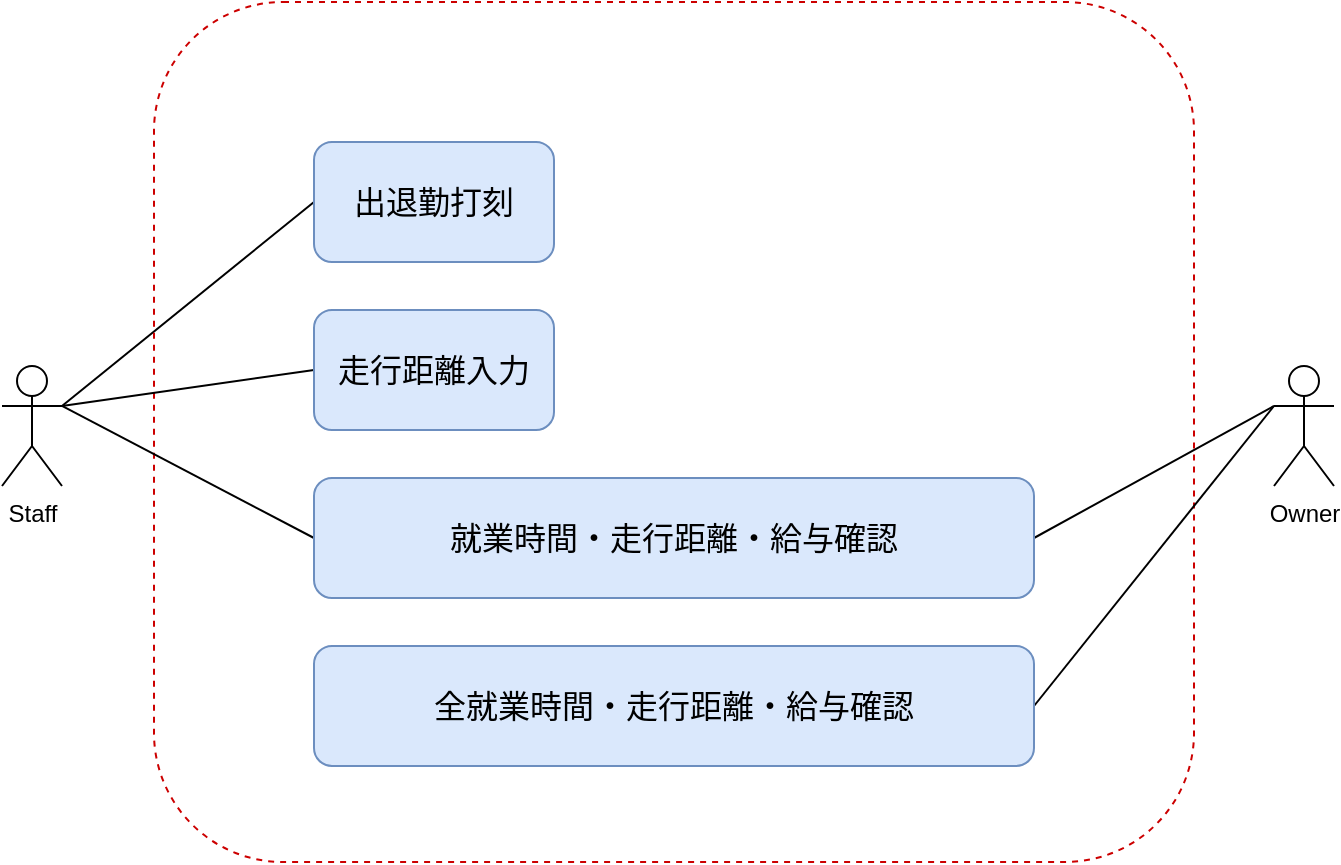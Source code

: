 <mxfile version="20.6.2" type="device" pages="4"><diagram id="elxXAwIRUtnW6sEavVqs" name="ユースケース図"><mxGraphModel dx="768" dy="494" grid="1" gridSize="12" guides="1" tooltips="1" connect="1" arrows="1" fold="1" page="1" pageScale="1" pageWidth="827" pageHeight="1169" math="0" shadow="0"><root><mxCell id="0"/><mxCell id="1" parent="0"/><mxCell id="AbDjYRnRKXxXCph-2UXB-12" style="rounded=0;orthogonalLoop=1;jettySize=auto;html=1;exitX=1;exitY=0.333;exitDx=0;exitDy=0;exitPerimeter=0;entryX=0;entryY=0.5;entryDx=0;entryDy=0;fontSize=16;strokeColor=default;endArrow=none;endFill=0;" parent="1" source="AbDjYRnRKXxXCph-2UXB-1" target="AbDjYRnRKXxXCph-2UXB-7" edge="1"><mxGeometry relative="1" as="geometry"/></mxCell><mxCell id="AbDjYRnRKXxXCph-2UXB-1" value="Staff" style="shape=umlActor;verticalLabelPosition=bottom;verticalAlign=top;html=1;outlineConnect=0;" parent="1" vertex="1"><mxGeometry x="84" y="232" width="30" height="60" as="geometry"/></mxCell><mxCell id="AbDjYRnRKXxXCph-2UXB-5" value="Owner" style="shape=umlActor;verticalLabelPosition=bottom;verticalAlign=top;html=1;outlineConnect=0;" parent="1" vertex="1"><mxGeometry x="720" y="232" width="30" height="60" as="geometry"/></mxCell><mxCell id="AbDjYRnRKXxXCph-2UXB-6" value="" style="rounded=1;whiteSpace=wrap;html=1;fillColor=none;dashed=1;strokeColor=#CC0000;" parent="1" vertex="1"><mxGeometry x="160" y="50" width="520" height="430" as="geometry"/></mxCell><mxCell id="AbDjYRnRKXxXCph-2UXB-7" value="&lt;font style=&quot;font-size: 16px;&quot;&gt;出退勤打刻&lt;/font&gt;" style="rounded=1;whiteSpace=wrap;html=1;fillColor=#dae8fc;strokeColor=#6c8ebf;" parent="1" vertex="1"><mxGeometry x="240" y="120" width="120" height="60" as="geometry"/></mxCell><mxCell id="AbDjYRnRKXxXCph-2UXB-13" style="edgeStyle=none;rounded=0;orthogonalLoop=1;jettySize=auto;html=1;exitX=0;exitY=0.5;exitDx=0;exitDy=0;entryX=1;entryY=0.333;entryDx=0;entryDy=0;entryPerimeter=0;strokeColor=default;fontSize=16;endArrow=none;endFill=0;" parent="1" source="AbDjYRnRKXxXCph-2UXB-8" target="AbDjYRnRKXxXCph-2UXB-1" edge="1"><mxGeometry relative="1" as="geometry"/></mxCell><mxCell id="AbDjYRnRKXxXCph-2UXB-8" value="&lt;font style=&quot;font-size: 16px;&quot;&gt;走行距離入力&lt;/font&gt;" style="rounded=1;whiteSpace=wrap;html=1;fillColor=#dae8fc;strokeColor=#6c8ebf;" parent="1" vertex="1"><mxGeometry x="240" y="204" width="120" height="60" as="geometry"/></mxCell><mxCell id="AbDjYRnRKXxXCph-2UXB-14" style="edgeStyle=none;rounded=0;orthogonalLoop=1;jettySize=auto;html=1;exitX=0;exitY=0.5;exitDx=0;exitDy=0;strokeColor=default;fontSize=16;endArrow=none;endFill=0;entryX=1;entryY=0.333;entryDx=0;entryDy=0;entryPerimeter=0;" parent="1" source="AbDjYRnRKXxXCph-2UXB-9" target="AbDjYRnRKXxXCph-2UXB-1" edge="1"><mxGeometry relative="1" as="geometry"><mxPoint x="108" y="384" as="targetPoint"/></mxGeometry></mxCell><mxCell id="AbDjYRnRKXxXCph-2UXB-15" style="edgeStyle=none;rounded=0;orthogonalLoop=1;jettySize=auto;html=1;exitX=1;exitY=0.5;exitDx=0;exitDy=0;entryX=0;entryY=0.333;entryDx=0;entryDy=0;entryPerimeter=0;strokeColor=default;fontSize=16;endArrow=none;endFill=0;" parent="1" source="AbDjYRnRKXxXCph-2UXB-9" target="AbDjYRnRKXxXCph-2UXB-5" edge="1"><mxGeometry relative="1" as="geometry"/></mxCell><mxCell id="AbDjYRnRKXxXCph-2UXB-9" value="&lt;font style=&quot;font-size: 16px;&quot;&gt;就業時間・走行距離・給与確認&lt;/font&gt;" style="rounded=1;whiteSpace=wrap;html=1;fillColor=#dae8fc;strokeColor=#6c8ebf;" parent="1" vertex="1"><mxGeometry x="240" y="288" width="360" height="60" as="geometry"/></mxCell><mxCell id="AbDjYRnRKXxXCph-2UXB-16" style="edgeStyle=none;rounded=0;orthogonalLoop=1;jettySize=auto;html=1;exitX=1;exitY=0.5;exitDx=0;exitDy=0;strokeColor=default;fontSize=16;endArrow=none;endFill=0;" parent="1" source="AbDjYRnRKXxXCph-2UXB-11" edge="1"><mxGeometry relative="1" as="geometry"><mxPoint x="720" y="252" as="targetPoint"/></mxGeometry></mxCell><mxCell id="AbDjYRnRKXxXCph-2UXB-11" value="&lt;font style=&quot;font-size: 16px;&quot;&gt;全就業時間・走行距離・給与確認&lt;/font&gt;" style="rounded=1;whiteSpace=wrap;html=1;fillColor=#dae8fc;strokeColor=#6c8ebf;" parent="1" vertex="1"><mxGeometry x="240" y="372" width="360" height="60" as="geometry"/></mxCell></root></mxGraphModel></diagram><diagram id="fHbLzo-3NgGFG8upaEkH" name="アクティビティ図"><mxGraphModel dx="768" dy="494" grid="1" gridSize="12" guides="1" tooltips="1" connect="1" arrows="1" fold="1" page="1" pageScale="1" pageWidth="827" pageHeight="1169" math="0" shadow="0"><root><mxCell id="0"/><mxCell id="1" parent="0"/><mxCell id="9npAjHmkcceoYQbCOygC-1" value="Pool" style="swimlane;html=1;childLayout=stackLayout;startSize=20;rounded=0;shadow=0;labelBackgroundColor=none;strokeWidth=1;fontFamily=Verdana;fontSize=8;align=center;" parent="1" vertex="1"><mxGeometry x="24" y="24" width="964" height="750" as="geometry"/></mxCell><mxCell id="9npAjHmkcceoYQbCOygC-2" value="Staff" style="swimlane;html=1;startSize=20;" parent="9npAjHmkcceoYQbCOygC-1" vertex="1"><mxGeometry y="20" width="160" height="730" as="geometry"/></mxCell><mxCell id="9npAjHmkcceoYQbCOygC-4" value="&lt;font style=&quot;font-size: 12px;&quot;&gt;総走行距離入力&lt;/font&gt;" style="rounded=1;whiteSpace=wrap;html=1;shadow=0;labelBackgroundColor=none;strokeWidth=1;fontFamily=Verdana;fontSize=8;align=center;" parent="9npAjHmkcceoYQbCOygC-2" vertex="1"><mxGeometry x="20" y="179" width="100" height="60" as="geometry"/></mxCell><mxCell id="9npAjHmkcceoYQbCOygC-22" value="&lt;font style=&quot;font-size: 12px;&quot;&gt;打刻&lt;/font&gt;" style="rounded=1;whiteSpace=wrap;html=1;shadow=0;labelBackgroundColor=none;strokeWidth=1;fontFamily=Verdana;fontSize=8;align=center;" parent="9npAjHmkcceoYQbCOygC-2" vertex="1"><mxGeometry x="20" y="65" width="100" height="60" as="geometry"/></mxCell><mxCell id="9npAjHmkcceoYQbCOygC-24" value="&lt;font style=&quot;font-size: 12px;&quot;&gt;確認&lt;/font&gt;" style="rounded=1;whiteSpace=wrap;html=1;shadow=0;labelBackgroundColor=none;strokeWidth=1;fontFamily=Verdana;fontSize=8;align=center;" parent="9npAjHmkcceoYQbCOygC-2" vertex="1"><mxGeometry x="24" y="376" width="100" height="60" as="geometry"/></mxCell><mxCell id="kGNt89Q2YcJRrmy1HT9d-3" value="" style="ellipse;whiteSpace=wrap;html=1;aspect=fixed;strokeColor=default;fontSize=12;fillColor=#333333;" parent="9npAjHmkcceoYQbCOygC-2" vertex="1"><mxGeometry x="60" y="28" width="20" height="20" as="geometry"/></mxCell><mxCell id="kGNt89Q2YcJRrmy1HT9d-25" style="edgeStyle=orthogonalEdgeStyle;rounded=0;orthogonalLoop=1;jettySize=auto;html=1;exitX=0.5;exitY=1;exitDx=0;exitDy=0;entryX=0.5;entryY=0;entryDx=0;entryDy=0;strokeColor=default;fontSize=12;endArrow=classic;endFill=1;" parent="9npAjHmkcceoYQbCOygC-2" source="9npAjHmkcceoYQbCOygC-31" target="9npAjHmkcceoYQbCOygC-38" edge="1"><mxGeometry relative="1" as="geometry"/></mxCell><mxCell id="9npAjHmkcceoYQbCOygC-31" value="&lt;font style=&quot;font-size: 12px;&quot;&gt;通知&lt;/font&gt;" style="rounded=1;whiteSpace=wrap;html=1;shadow=0;labelBackgroundColor=none;strokeWidth=1;fontFamily=Verdana;fontSize=8;align=center;" parent="9npAjHmkcceoYQbCOygC-2" vertex="1"><mxGeometry x="24" y="460" width="100" height="60" as="geometry"/></mxCell><mxCell id="9npAjHmkcceoYQbCOygC-38" value="&lt;font style=&quot;font-size: 12px;&quot;&gt;確認&lt;/font&gt;" style="rounded=1;whiteSpace=wrap;html=1;shadow=0;labelBackgroundColor=none;strokeWidth=1;fontFamily=Verdana;fontSize=8;align=center;" parent="9npAjHmkcceoYQbCOygC-2" vertex="1"><mxGeometry x="24" y="544" width="100" height="60" as="geometry"/></mxCell><mxCell id="9npAjHmkcceoYQbCOygC-21" value="Owner" style="swimlane;html=1;startSize=20;" parent="9npAjHmkcceoYQbCOygC-1" vertex="1"><mxGeometry x="160" y="20" width="164" height="730" as="geometry"/></mxCell><mxCell id="kGNt89Q2YcJRrmy1HT9d-28" style="edgeStyle=orthogonalEdgeStyle;rounded=0;orthogonalLoop=1;jettySize=auto;html=1;exitX=0.5;exitY=1;exitDx=0;exitDy=0;entryX=0.5;entryY=0;entryDx=0;entryDy=0;strokeColor=default;fontSize=12;endArrow=classic;endFill=1;" parent="9npAjHmkcceoYQbCOygC-21" source="9npAjHmkcceoYQbCOygC-30" target="kGNt89Q2YcJRrmy1HT9d-26" edge="1"><mxGeometry relative="1" as="geometry"/></mxCell><mxCell id="9npAjHmkcceoYQbCOygC-30" value="&lt;font style=&quot;font-size: 12px;&quot;&gt;時間等変更&lt;/font&gt;" style="rhombus;whiteSpace=wrap;html=1;rounded=0;shadow=0;labelBackgroundColor=none;strokeWidth=1;fontFamily=Verdana;fontSize=8;align=center;" parent="9npAjHmkcceoYQbCOygC-21" vertex="1"><mxGeometry x="44" y="376" width="80" height="60" as="geometry"/></mxCell><mxCell id="kGNt89Q2YcJRrmy1HT9d-8" value="" style="ellipse;whiteSpace=wrap;html=1;aspect=fixed;strokeColor=default;fontSize=12;fillColor=none;" parent="9npAjHmkcceoYQbCOygC-21" vertex="1"><mxGeometry x="74" y="628" width="20" height="20" as="geometry"/></mxCell><mxCell id="kGNt89Q2YcJRrmy1HT9d-20" value="True" style="text;html=1;strokeColor=none;fillColor=none;align=center;verticalAlign=middle;whiteSpace=wrap;rounded=0;fontSize=12;" parent="9npAjHmkcceoYQbCOygC-21" vertex="1"><mxGeometry x="104" y="376" width="60" height="30" as="geometry"/></mxCell><mxCell id="kGNt89Q2YcJRrmy1HT9d-21" value="False" style="text;html=1;strokeColor=none;fillColor=none;align=center;verticalAlign=middle;whiteSpace=wrap;rounded=0;fontSize=12;" parent="9npAjHmkcceoYQbCOygC-21" vertex="1"><mxGeometry x="74" y="424" width="60" height="30" as="geometry"/></mxCell><mxCell id="kGNt89Q2YcJRrmy1HT9d-26" value="&lt;font style=&quot;font-size: 12px;&quot;&gt;確認&lt;/font&gt;" style="rounded=1;whiteSpace=wrap;html=1;shadow=0;labelBackgroundColor=none;strokeWidth=1;fontFamily=Verdana;fontSize=8;align=center;" parent="9npAjHmkcceoYQbCOygC-21" vertex="1"><mxGeometry x="34" y="544" width="100" height="60" as="geometry"/></mxCell><mxCell id="kGNt89Q2YcJRrmy1HT9d-5" value="" style="edgeStyle=none;rounded=0;orthogonalLoop=1;jettySize=auto;html=1;strokeColor=default;fontSize=12;endArrow=classic;endFill=1;" parent="9npAjHmkcceoYQbCOygC-1" source="9npAjHmkcceoYQbCOygC-24" target="9npAjHmkcceoYQbCOygC-30" edge="1"><mxGeometry relative="1" as="geometry"/></mxCell><mxCell id="9npAjHmkcceoYQbCOygC-23" value="システム" style="swimlane;html=1;startSize=20;fillColor=default;" parent="9npAjHmkcceoYQbCOygC-1" vertex="1"><mxGeometry x="324" y="20" width="160" height="730" as="geometry"/></mxCell><mxCell id="kGNt89Q2YcJRrmy1HT9d-9" value="&lt;font style=&quot;font-size: 12px;&quot;&gt;日時登録&lt;/font&gt;" style="rounded=1;whiteSpace=wrap;html=1;shadow=0;labelBackgroundColor=none;strokeWidth=1;fontFamily=Verdana;fontSize=8;align=center;" parent="9npAjHmkcceoYQbCOygC-23" vertex="1"><mxGeometry x="30" y="65" width="100" height="60" as="geometry"/></mxCell><mxCell id="kGNt89Q2YcJRrmy1HT9d-11" value="&lt;font style=&quot;font-size: 12px;&quot;&gt;総走行距離登録&lt;/font&gt;" style="rounded=1;whiteSpace=wrap;html=1;shadow=0;labelBackgroundColor=none;strokeWidth=1;fontFamily=Verdana;fontSize=8;align=center;" parent="9npAjHmkcceoYQbCOygC-23" vertex="1"><mxGeometry x="30" y="179" width="100" height="60" as="geometry"/></mxCell><mxCell id="kGNt89Q2YcJRrmy1HT9d-14" value="&lt;font style=&quot;font-size: 12px;&quot;&gt;給与計算&lt;/font&gt;" style="rounded=1;whiteSpace=wrap;html=1;shadow=0;labelBackgroundColor=none;strokeWidth=1;fontFamily=Verdana;fontSize=8;align=center;" parent="9npAjHmkcceoYQbCOygC-23" vertex="1"><mxGeometry x="30" y="268" width="100" height="60" as="geometry"/></mxCell><mxCell id="kGNt89Q2YcJRrmy1HT9d-13" style="edgeStyle=orthogonalEdgeStyle;rounded=0;orthogonalLoop=1;jettySize=auto;html=1;exitX=0.5;exitY=1;exitDx=0;exitDy=0;entryX=0.5;entryY=0;entryDx=0;entryDy=0;strokeColor=default;fontSize=12;endArrow=classic;endFill=1;" parent="9npAjHmkcceoYQbCOygC-23" source="kGNt89Q2YcJRrmy1HT9d-11" target="kGNt89Q2YcJRrmy1HT9d-14" edge="1"><mxGeometry relative="1" as="geometry"/></mxCell><mxCell id="kGNt89Q2YcJRrmy1HT9d-23" style="edgeStyle=orthogonalEdgeStyle;rounded=0;orthogonalLoop=1;jettySize=auto;html=1;exitX=0.5;exitY=1;exitDx=0;exitDy=0;entryX=0.5;entryY=0;entryDx=0;entryDy=0;strokeColor=default;fontSize=12;endArrow=classic;endFill=1;" parent="9npAjHmkcceoYQbCOygC-23" source="kGNt89Q2YcJRrmy1HT9d-18" target="kGNt89Q2YcJRrmy1HT9d-22" edge="1"><mxGeometry relative="1" as="geometry"/></mxCell><mxCell id="kGNt89Q2YcJRrmy1HT9d-18" value="&lt;font style=&quot;font-size: 12px;&quot;&gt;変更情報登録&lt;/font&gt;" style="rounded=1;whiteSpace=wrap;html=1;shadow=0;labelBackgroundColor=none;strokeWidth=1;fontFamily=Verdana;fontSize=8;align=center;" parent="9npAjHmkcceoYQbCOygC-23" vertex="1"><mxGeometry x="30" y="376" width="100" height="60" as="geometry"/></mxCell><mxCell id="kGNt89Q2YcJRrmy1HT9d-22" value="&lt;font style=&quot;font-size: 12px;&quot;&gt;給与計算&lt;/font&gt;" style="rounded=1;whiteSpace=wrap;html=1;shadow=0;labelBackgroundColor=none;strokeWidth=1;fontFamily=Verdana;fontSize=8;align=center;" parent="9npAjHmkcceoYQbCOygC-23" vertex="1"><mxGeometry x="30" y="460" width="100" height="60" as="geometry"/></mxCell><mxCell id="9npAjHmkcceoYQbCOygC-28" value="Lane 4" style="swimlane;html=1;startSize=20;" parent="9npAjHmkcceoYQbCOygC-1" vertex="1"><mxGeometry x="484" y="20" width="160" height="730" as="geometry"/></mxCell><mxCell id="9npAjHmkcceoYQbCOygC-37" value="Lane 5" style="swimlane;html=1;startSize=20;" parent="9npAjHmkcceoYQbCOygC-1" vertex="1"><mxGeometry x="644" y="20" width="160" height="730" as="geometry"/></mxCell><mxCell id="9npAjHmkcceoYQbCOygC-44" value="Lane 6" style="swimlane;html=1;startSize=20;" parent="9npAjHmkcceoYQbCOygC-1" vertex="1"><mxGeometry x="804" y="20" width="160" height="730" as="geometry"><mxRectangle x="800" y="20" width="36" height="730" as="alternateBounds"/></mxGeometry></mxCell><mxCell id="kGNt89Q2YcJRrmy1HT9d-2" style="edgeStyle=none;rounded=0;orthogonalLoop=1;jettySize=auto;html=1;exitX=1;exitY=0.5;exitDx=0;exitDy=0;entryX=0;entryY=0.5;entryDx=0;entryDy=0;strokeColor=default;fontSize=12;endArrow=classic;endFill=1;" parent="9npAjHmkcceoYQbCOygC-1" source="9npAjHmkcceoYQbCOygC-22" target="kGNt89Q2YcJRrmy1HT9d-9" edge="1"><mxGeometry relative="1" as="geometry"/></mxCell><mxCell id="kGNt89Q2YcJRrmy1HT9d-10" style="edgeStyle=orthogonalEdgeStyle;rounded=0;orthogonalLoop=1;jettySize=auto;html=1;exitX=0.5;exitY=1;exitDx=0;exitDy=0;entryX=0.5;entryY=0;entryDx=0;entryDy=0;strokeColor=default;fontSize=12;endArrow=classic;endFill=1;" parent="9npAjHmkcceoYQbCOygC-1" source="kGNt89Q2YcJRrmy1HT9d-9" target="9npAjHmkcceoYQbCOygC-4" edge="1"><mxGeometry relative="1" as="geometry"><Array as="points"><mxPoint x="400" y="168"/><mxPoint x="70" y="168"/></Array></mxGeometry></mxCell><mxCell id="kGNt89Q2YcJRrmy1HT9d-12" style="edgeStyle=orthogonalEdgeStyle;rounded=0;orthogonalLoop=1;jettySize=auto;html=1;exitX=1;exitY=0.5;exitDx=0;exitDy=0;entryX=0;entryY=0.5;entryDx=0;entryDy=0;strokeColor=default;fontSize=12;endArrow=classic;endFill=1;" parent="9npAjHmkcceoYQbCOygC-1" source="9npAjHmkcceoYQbCOygC-4" target="kGNt89Q2YcJRrmy1HT9d-11" edge="1"><mxGeometry relative="1" as="geometry"/></mxCell><mxCell id="kGNt89Q2YcJRrmy1HT9d-17" style="edgeStyle=orthogonalEdgeStyle;rounded=0;orthogonalLoop=1;jettySize=auto;html=1;exitX=0.5;exitY=1;exitDx=0;exitDy=0;entryX=0.5;entryY=0;entryDx=0;entryDy=0;strokeColor=default;fontSize=12;endArrow=classic;endFill=1;" parent="9npAjHmkcceoYQbCOygC-1" source="kGNt89Q2YcJRrmy1HT9d-14" target="9npAjHmkcceoYQbCOygC-24" edge="1"><mxGeometry relative="1" as="geometry"/></mxCell><mxCell id="kGNt89Q2YcJRrmy1HT9d-19" style="edgeStyle=orthogonalEdgeStyle;rounded=0;orthogonalLoop=1;jettySize=auto;html=1;exitX=1;exitY=0.5;exitDx=0;exitDy=0;entryX=0;entryY=0.5;entryDx=0;entryDy=0;strokeColor=default;fontSize=12;endArrow=classic;endFill=1;" parent="9npAjHmkcceoYQbCOygC-1" source="9npAjHmkcceoYQbCOygC-30" target="kGNt89Q2YcJRrmy1HT9d-18" edge="1"><mxGeometry relative="1" as="geometry"/></mxCell><mxCell id="kGNt89Q2YcJRrmy1HT9d-24" style="edgeStyle=orthogonalEdgeStyle;rounded=0;orthogonalLoop=1;jettySize=auto;html=1;exitX=0;exitY=0.5;exitDx=0;exitDy=0;entryX=1;entryY=0.5;entryDx=0;entryDy=0;strokeColor=default;fontSize=12;endArrow=classic;endFill=1;" parent="9npAjHmkcceoYQbCOygC-1" source="kGNt89Q2YcJRrmy1HT9d-22" target="9npAjHmkcceoYQbCOygC-31" edge="1"><mxGeometry relative="1" as="geometry"/></mxCell><mxCell id="kGNt89Q2YcJRrmy1HT9d-27" value="" style="edgeStyle=orthogonalEdgeStyle;rounded=0;orthogonalLoop=1;jettySize=auto;html=1;strokeColor=default;fontSize=12;endArrow=classic;endFill=1;" parent="9npAjHmkcceoYQbCOygC-1" source="9npAjHmkcceoYQbCOygC-38" target="kGNt89Q2YcJRrmy1HT9d-26" edge="1"><mxGeometry relative="1" as="geometry"/></mxCell></root></mxGraphModel></diagram><diagram id="VpInCb841g5xC6IaN4pP" name="ドメインモデル・オブジェクト図"><mxGraphModel dx="768" dy="494" grid="1" gridSize="12" guides="1" tooltips="1" connect="1" arrows="1" fold="1" page="1" pageScale="1" pageWidth="827" pageHeight="1169" math="0" shadow="0"><root><mxCell id="0"/><mxCell id="1" parent="0"/><mxCell id="54XRGuB5AqMTuC8OCFd_-1" style="edgeStyle=orthogonalEdgeStyle;rounded=0;orthogonalLoop=1;jettySize=auto;html=1;exitX=1;exitY=0.5;exitDx=0;exitDy=0;entryX=0;entryY=0.5;entryDx=0;entryDy=0;strokeColor=default;fontSize=12;endArrow=none;endFill=0;" parent="1" source="ujTPckfdEn8CQD3Ys5x6-1" target="ygjjagHJjxoB1nILcgHW-1" edge="1"><mxGeometry relative="1" as="geometry"/></mxCell><mxCell id="ujTPckfdEn8CQD3Ys5x6-1" value="&lt;b style=&quot;text-decoration-line: underline;&quot;&gt;履歴&lt;br&gt;&lt;/b&gt;&lt;br&gt;&lt;div style=&quot;&quot;&gt;&lt;ul style=&quot;&quot;&gt;&lt;li style=&quot;text-align: left;&quot;&gt;スタッフ名&lt;/li&gt;&lt;li style=&quot;text-align: left;&quot;&gt;出勤日時&lt;/li&gt;&lt;li style=&quot;text-align: left;&quot;&gt;退勤日時&lt;/li&gt;&lt;li style=&quot;text-align: left;&quot;&gt;走行距離&lt;/li&gt;&lt;li style=&quot;text-align: left;&quot;&gt;変更済みフラグ&lt;/li&gt;&lt;li style=&quot;text-align: left;&quot;&gt;変更後出勤日時&lt;/li&gt;&lt;li style=&quot;text-align: left;&quot;&gt;変更後退勤日時&lt;/li&gt;&lt;li style=&quot;text-align: left;&quot;&gt;変更後走行距離&lt;/li&gt;&lt;li style=&quot;text-align: left;&quot;&gt;日給&lt;/li&gt;&lt;/ul&gt;&lt;/div&gt;" style="rounded=1;whiteSpace=wrap;html=1;strokeColor=default;fontSize=12;fillColor=none;horizontal=1;verticalAlign=top;" parent="1" vertex="1"><mxGeometry x="48" y="48" width="192" height="192" as="geometry"/></mxCell><mxCell id="ygjjagHJjxoB1nILcgHW-1" value="&lt;b style=&quot;text-decoration-line: underline;&quot;&gt;Staff&lt;br&gt;&lt;/b&gt;&lt;br&gt;&lt;div style=&quot;&quot;&gt;&lt;ul style=&quot;&quot;&gt;&lt;li style=&quot;text-align: left;&quot;&gt;名前&lt;/li&gt;&lt;li style=&quot;text-align: left;&quot;&gt;Pass&lt;/li&gt;&lt;li style=&quot;text-align: left;&quot;&gt;Mail&lt;/li&gt;&lt;li style=&quot;text-align: left;&quot;&gt;時給&lt;/li&gt;&lt;li style=&quot;text-align: left;&quot;&gt;月給&lt;/li&gt;&lt;li style=&quot;text-align: left;&quot;&gt;Ownerフラグ&lt;/li&gt;&lt;/ul&gt;&lt;/div&gt;" style="rounded=1;whiteSpace=wrap;html=1;strokeColor=default;fontSize=12;fillColor=none;horizontal=1;verticalAlign=top;" parent="1" vertex="1"><mxGeometry x="336" y="48" width="192" height="192" as="geometry"/></mxCell><mxCell id="ygjjagHJjxoB1nILcgHW-2" value="時給と月給は&lt;br&gt;片方のみ存在する。" style="rounded=1;whiteSpace=wrap;html=1;strokeColor=#b85450;fontSize=12;fillColor=#f8cecc;arcSize=0;" parent="1" vertex="1"><mxGeometry x="468" y="12" width="120" height="60" as="geometry"/></mxCell><mxCell id="AtlS46tNGrq5uhj38Eb5-1" value="日給は時給を持つ&lt;br&gt;スタッフのみ" style="rounded=1;whiteSpace=wrap;html=1;strokeColor=#b85450;fontSize=12;fillColor=#f8cecc;arcSize=0;" parent="1" vertex="1"><mxGeometry y="12" width="120" height="60" as="geometry"/></mxCell><mxCell id="54XRGuB5AqMTuC8OCFd_-2" value="0..n" style="text;html=1;strokeColor=none;fillColor=none;align=center;verticalAlign=middle;whiteSpace=wrap;rounded=0;fontSize=12;" parent="1" vertex="1"><mxGeometry x="228" y="120" width="60" height="30" as="geometry"/></mxCell><mxCell id="54XRGuB5AqMTuC8OCFd_-3" value="1" style="text;html=1;strokeColor=none;fillColor=none;align=center;verticalAlign=middle;whiteSpace=wrap;rounded=0;fontSize=12;" parent="1" vertex="1"><mxGeometry x="300" y="120" width="60" height="30" as="geometry"/></mxCell><mxCell id="LrG5OtkSwvLTw383BEQx-1" style="edgeStyle=orthogonalEdgeStyle;rounded=0;orthogonalLoop=1;jettySize=auto;html=1;exitX=1;exitY=0.5;exitDx=0;exitDy=0;entryX=0;entryY=0.5;entryDx=0;entryDy=0;strokeColor=default;fontSize=12;endArrow=none;endFill=0;" parent="1" source="LrG5OtkSwvLTw383BEQx-2" target="LrG5OtkSwvLTw383BEQx-3" edge="1"><mxGeometry relative="1" as="geometry"/></mxCell><mxCell id="LrG5OtkSwvLTw383BEQx-2" value="&lt;b style=&quot;text-decoration-line: underline;&quot;&gt;履歴1&lt;br&gt;&lt;/b&gt;&lt;br&gt;&lt;div style=&quot;&quot;&gt;&lt;ul style=&quot;&quot;&gt;&lt;li style=&quot;text-align: left;&quot;&gt;田中太郎&amp;nbsp;&lt;/li&gt;&lt;li style=&quot;text-align: left;&quot;&gt;2022/12/14 12:15&lt;/li&gt;&lt;li style=&quot;text-align: left;&quot;&gt;2022/12/14 13:15&lt;/li&gt;&lt;li style=&quot;text-align: left;&quot;&gt;4.4&lt;/li&gt;&lt;li style=&quot;text-align: left;&quot;&gt;True&lt;/li&gt;&lt;li style=&quot;text-align: left;&quot;&gt;2022/12/14 12:00&lt;/li&gt;&lt;li style=&quot;text-align: left;&quot;&gt;2022/12/14 13:00&lt;/li&gt;&lt;li style=&quot;text-align: left;&quot;&gt;4.5&lt;/li&gt;&lt;li style=&quot;text-align: left;&quot;&gt;1450&lt;/li&gt;&lt;/ul&gt;&lt;/div&gt;" style="rounded=1;whiteSpace=wrap;html=1;strokeColor=default;fontSize=12;fillColor=none;horizontal=1;verticalAlign=top;" parent="1" vertex="1"><mxGeometry x="48" y="432" width="192" height="192" as="geometry"/></mxCell><mxCell id="LrG5OtkSwvLTw383BEQx-3" value="&lt;b style=&quot;text-decoration-line: underline;&quot;&gt;Staff&lt;br&gt;&lt;/b&gt;&lt;br&gt;&lt;div style=&quot;&quot;&gt;&lt;ul style=&quot;&quot;&gt;&lt;li style=&quot;text-align: left;&quot;&gt;田中太郎&lt;/li&gt;&lt;li style=&quot;text-align: left;&quot;&gt;Pass&lt;/li&gt;&lt;li style=&quot;text-align: left;&quot;&gt;tanaka@~~&lt;/li&gt;&lt;li style=&quot;text-align: left;&quot;&gt;1000&lt;/li&gt;&lt;li style=&quot;text-align: left;&quot;&gt;&lt;br&gt;&lt;/li&gt;&lt;li style=&quot;text-align: left;&quot;&gt;False&lt;/li&gt;&lt;/ul&gt;&lt;/div&gt;" style="rounded=1;whiteSpace=wrap;html=1;strokeColor=default;fontSize=12;fillColor=none;horizontal=1;verticalAlign=top;" parent="1" vertex="1"><mxGeometry x="336" y="432" width="192" height="192" as="geometry"/></mxCell><mxCell id="LrG5OtkSwvLTw383BEQx-8" value="&lt;b style=&quot;text-decoration-line: underline;&quot;&gt;Staff&lt;br&gt;&lt;/b&gt;&lt;br&gt;&lt;div style=&quot;&quot;&gt;&lt;ul style=&quot;&quot;&gt;&lt;li style=&quot;text-align: left;&quot;&gt;オーナー&lt;/li&gt;&lt;li style=&quot;text-align: left;&quot;&gt;Pass&lt;/li&gt;&lt;li style=&quot;text-align: left;&quot;&gt;owner@~~&lt;/li&gt;&lt;li style=&quot;text-align: left;&quot;&gt;&lt;br&gt;&lt;/li&gt;&lt;li style=&quot;text-align: left;&quot;&gt;10000&lt;/li&gt;&lt;li style=&quot;text-align: left;&quot;&gt;True&lt;/li&gt;&lt;/ul&gt;&lt;/div&gt;" style="rounded=1;whiteSpace=wrap;html=1;strokeColor=default;fontSize=12;fillColor=none;horizontal=1;verticalAlign=top;" parent="1" vertex="1"><mxGeometry x="336" y="636" width="192" height="192" as="geometry"/></mxCell><mxCell id="LrG5OtkSwvLTw383BEQx-12" style="edgeStyle=orthogonalEdgeStyle;rounded=0;orthogonalLoop=1;jettySize=auto;html=1;exitX=1;exitY=0.5;exitDx=0;exitDy=0;entryX=0;entryY=0.5;entryDx=0;entryDy=0;" parent="1" source="LrG5OtkSwvLTw383BEQx-11" target="LrG5OtkSwvLTw383BEQx-3" edge="1"><mxGeometry relative="1" as="geometry"><Array as="points"><mxPoint x="288" y="732"/><mxPoint x="288" y="528"/></Array></mxGeometry></mxCell><mxCell id="LrG5OtkSwvLTw383BEQx-11" value="&lt;b style=&quot;text-decoration-line: underline;&quot;&gt;履歴2&lt;br&gt;&lt;/b&gt;&lt;br&gt;&lt;div style=&quot;&quot;&gt;&lt;ul style=&quot;&quot;&gt;&lt;li style=&quot;text-align: left;&quot;&gt;田中太郎&amp;nbsp;&lt;/li&gt;&lt;li style=&quot;text-align: left;&quot;&gt;2022/12/15 22:15&lt;/li&gt;&lt;li style=&quot;text-align: left;&quot;&gt;2022/12/15 23:15&lt;/li&gt;&lt;li style=&quot;text-align: left;&quot;&gt;4.4&lt;/li&gt;&lt;li style=&quot;text-align: left;&quot;&gt;True&lt;/li&gt;&lt;li style=&quot;text-align: left;&quot;&gt;2022/12/16 22:00&lt;/li&gt;&lt;li style=&quot;text-align: left;&quot;&gt;2022/12/16 23:00&lt;/li&gt;&lt;li style=&quot;text-align: left;&quot;&gt;4.5&lt;/li&gt;&lt;li style=&quot;text-align: left;&quot;&gt;1700&lt;/li&gt;&lt;/ul&gt;&lt;/div&gt;" style="rounded=1;whiteSpace=wrap;html=1;strokeColor=default;fontSize=12;fillColor=none;horizontal=1;verticalAlign=top;" parent="1" vertex="1"><mxGeometry x="48" y="636" width="192" height="192" as="geometry"/></mxCell></root></mxGraphModel></diagram><diagram id="FqXKFAXrHuXn4PMgSjoN" name="機能設計"><mxGraphModel dx="1182" dy="760" grid="1" gridSize="10" guides="1" tooltips="1" connect="1" arrows="1" fold="1" page="1" pageScale="1" pageWidth="827" pageHeight="1169" math="0" shadow="0"><root><mxCell id="0"/><mxCell id="1" parent="0"/><mxCell id="pE1e3NRIColF-c2ru1WQ-8" value="" style="rounded=1;whiteSpace=wrap;html=1;arcSize=0;fillColor=#f5f5f5;fontColor=#333333;strokeColor=#666666;" parent="1" vertex="1"><mxGeometry x="40" y="78" width="320" height="280" as="geometry"/></mxCell><mxCell id="P4_HSFVG8paCKfJEiwBb-1" value="Mail" style="rounded=1;whiteSpace=wrap;html=1;" parent="1" vertex="1"><mxGeometry x="75" y="178" width="250" height="30" as="geometry"/></mxCell><mxCell id="P4_HSFVG8paCKfJEiwBb-2" value="&lt;font style=&quot;font-size: 16px;&quot;&gt;ログイン&lt;br&gt;&lt;/font&gt;" style="text;html=1;align=center;verticalAlign=middle;resizable=0;points=[];autosize=1;strokeColor=none;fillColor=none;" parent="1" vertex="1"><mxGeometry x="155" y="98" width="90" height="30" as="geometry"/></mxCell><mxCell id="P4_HSFVG8paCKfJEiwBb-3" value="Pass" style="rounded=1;whiteSpace=wrap;html=1;" parent="1" vertex="1"><mxGeometry x="75" y="228" width="250" height="30" as="geometry"/></mxCell><mxCell id="qxY3fzSL91P2SlGgqbgR-6" style="edgeStyle=orthogonalEdgeStyle;rounded=0;orthogonalLoop=1;jettySize=auto;html=1;exitX=1;exitY=0.5;exitDx=0;exitDy=0;entryX=0;entryY=0.5;entryDx=0;entryDy=0;fontSize=16;strokeColor=#CC0000;" parent="1" source="P4_HSFVG8paCKfJEiwBb-4" target="qxY3fzSL91P2SlGgqbgR-1" edge="1"><mxGeometry relative="1" as="geometry"/></mxCell><mxCell id="yxq7RzQbKfzOrCsqQ11Q-41" style="edgeStyle=orthogonalEdgeStyle;rounded=0;orthogonalLoop=1;jettySize=auto;html=1;exitX=0.5;exitY=1;exitDx=0;exitDy=0;entryX=0.5;entryY=0;entryDx=0;entryDy=0;strokeColor=#CC0000;fontSize=12;" parent="1" source="P4_HSFVG8paCKfJEiwBb-4" target="qxY3fzSL91P2SlGgqbgR-7" edge="1"><mxGeometry relative="1" as="geometry"/></mxCell><mxCell id="P4_HSFVG8paCKfJEiwBb-4" value="ログイン" style="rounded=1;whiteSpace=wrap;html=1;fillColor=#ffe6cc;strokeColor=#d79b00;" parent="1" vertex="1"><mxGeometry x="220" y="278" width="105" height="30" as="geometry"/></mxCell><mxCell id="qxY3fzSL91P2SlGgqbgR-1" value="" style="rounded=1;whiteSpace=wrap;html=1;arcSize=0;fillColor=#f5f5f5;fontColor=#333333;strokeColor=#666666;" parent="1" vertex="1"><mxGeometry x="440" y="78" width="320" height="280" as="geometry"/></mxCell><mxCell id="qxY3fzSL91P2SlGgqbgR-2" value="&lt;font style=&quot;font-size: 16px;&quot;&gt;マイページ&lt;br&gt;&lt;/font&gt;" style="text;html=1;align=center;verticalAlign=middle;resizable=0;points=[];autosize=1;strokeColor=none;fillColor=none;" parent="1" vertex="1"><mxGeometry x="550" y="96" width="100" height="30" as="geometry"/></mxCell><mxCell id="qxY3fzSL91P2SlGgqbgR-3" value="出勤" style="rounded=1;whiteSpace=wrap;html=1;" parent="1" vertex="1"><mxGeometry x="475" y="168" width="250" height="50" as="geometry"/></mxCell><mxCell id="qxY3fzSL91P2SlGgqbgR-4" value="退勤" style="rounded=1;whiteSpace=wrap;html=1;" parent="1" vertex="1"><mxGeometry x="475" y="228" width="250" height="50" as="geometry"/></mxCell><mxCell id="qxY3fzSL91P2SlGgqbgR-12" style="edgeStyle=orthogonalEdgeStyle;rounded=0;orthogonalLoop=1;jettySize=auto;html=1;exitX=1;exitY=0.5;exitDx=0;exitDy=0;entryX=0;entryY=0.5;entryDx=0;entryDy=0;strokeColor=#CC0000;fontSize=16;" parent="1" source="qxY3fzSL91P2SlGgqbgR-5" target="qxY3fzSL91P2SlGgqbgR-9" edge="1"><mxGeometry relative="1" as="geometry"/></mxCell><mxCell id="qxY3fzSL91P2SlGgqbgR-5" value="業務履歴" style="rounded=1;whiteSpace=wrap;html=1;" parent="1" vertex="1"><mxGeometry x="475" y="286" width="250" height="50" as="geometry"/></mxCell><mxCell id="qxY3fzSL91P2SlGgqbgR-7" value="" style="rounded=1;whiteSpace=wrap;html=1;arcSize=0;fillColor=#f5f5f5;fontColor=#333333;strokeColor=#666666;" parent="1" vertex="1"><mxGeometry x="40" y="436" width="320" height="280" as="geometry"/></mxCell><mxCell id="qxY3fzSL91P2SlGgqbgR-9" value="" style="rounded=1;whiteSpace=wrap;html=1;arcSize=0;fillColor=#f5f5f5;fontColor=#333333;strokeColor=#666666;" parent="1" vertex="1"><mxGeometry x="840" y="78" width="320" height="280" as="geometry"/></mxCell><mxCell id="qxY3fzSL91P2SlGgqbgR-10" value="" style="rounded=1;whiteSpace=wrap;html=1;arcSize=0;fillColor=#f5f5f5;fontColor=#333333;strokeColor=#666666;" parent="1" vertex="1"><mxGeometry x="440" y="798" width="320" height="280" as="geometry"/></mxCell><mxCell id="qxY3fzSL91P2SlGgqbgR-14" value="&lt;font style=&quot;font-size: 16px;&quot;&gt;業務履歴&lt;br&gt;&lt;/font&gt;" style="text;html=1;align=center;verticalAlign=middle;resizable=0;points=[];autosize=1;strokeColor=none;fillColor=none;" parent="1" vertex="1"><mxGeometry x="955" y="98" width="90" height="30" as="geometry"/></mxCell><mxCell id="qxY3fzSL91P2SlGgqbgR-15" value="&lt;font style=&quot;font-size: 16px;&quot;&gt;管理者画面&lt;br&gt;&lt;/font&gt;" style="text;html=1;align=center;verticalAlign=middle;resizable=0;points=[];autosize=1;strokeColor=none;fillColor=none;" parent="1" vertex="1"><mxGeometry x="150" y="456" width="100" height="30" as="geometry"/></mxCell><mxCell id="yxq7RzQbKfzOrCsqQ11Q-1" value="" style="shape=table;startSize=0;container=1;collapsible=0;childLayout=tableLayout;fontSize=16;" parent="1" vertex="1"><mxGeometry x="840" y="128" width="320" height="190" as="geometry"/></mxCell><mxCell id="yxq7RzQbKfzOrCsqQ11Q-2" value="" style="shape=tableRow;horizontal=0;startSize=0;swimlaneHead=0;swimlaneBody=0;top=0;left=0;bottom=0;right=0;collapsible=0;dropTarget=0;fillColor=none;points=[[0,0.5],[1,0.5]];portConstraint=eastwest;fontSize=16;" parent="yxq7RzQbKfzOrCsqQ11Q-1" vertex="1"><mxGeometry width="320" height="30" as="geometry"/></mxCell><mxCell id="yxq7RzQbKfzOrCsqQ11Q-3" value="&lt;font style=&quot;font-size: 12px;&quot;&gt;出勤日時&lt;/font&gt;" style="shape=partialRectangle;html=1;whiteSpace=wrap;connectable=0;overflow=hidden;fillColor=none;top=0;left=0;bottom=0;right=0;pointerEvents=1;fontSize=16;" parent="yxq7RzQbKfzOrCsqQ11Q-2" vertex="1"><mxGeometry width="64" height="30" as="geometry"><mxRectangle width="64" height="30" as="alternateBounds"/></mxGeometry></mxCell><mxCell id="yxq7RzQbKfzOrCsqQ11Q-4" value="&lt;font style=&quot;font-size: 12px;&quot;&gt;退勤日時&lt;/font&gt;" style="shape=partialRectangle;html=1;whiteSpace=wrap;connectable=0;overflow=hidden;fillColor=none;top=0;left=0;bottom=0;right=0;pointerEvents=1;fontSize=16;" parent="yxq7RzQbKfzOrCsqQ11Q-2" vertex="1"><mxGeometry x="64" width="64" height="30" as="geometry"><mxRectangle width="64" height="30" as="alternateBounds"/></mxGeometry></mxCell><mxCell id="yxq7RzQbKfzOrCsqQ11Q-36" value="&lt;font style=&quot;font-size: 12px;&quot;&gt;業務時間&lt;/font&gt;" style="shape=partialRectangle;html=1;whiteSpace=wrap;connectable=0;overflow=hidden;fillColor=none;top=0;left=0;bottom=0;right=0;pointerEvents=1;fontSize=16;" parent="yxq7RzQbKfzOrCsqQ11Q-2" vertex="1"><mxGeometry x="128" width="64" height="30" as="geometry"><mxRectangle width="64" height="30" as="alternateBounds"/></mxGeometry></mxCell><mxCell id="yxq7RzQbKfzOrCsqQ11Q-5" value="&lt;font style=&quot;font-size: 12px;&quot;&gt;走行距離&lt;/font&gt;" style="shape=partialRectangle;html=1;whiteSpace=wrap;connectable=0;overflow=hidden;fillColor=none;top=0;left=0;bottom=0;right=0;pointerEvents=1;fontSize=16;" parent="yxq7RzQbKfzOrCsqQ11Q-2" vertex="1"><mxGeometry x="192" width="64" height="30" as="geometry"><mxRectangle width="64" height="30" as="alternateBounds"/></mxGeometry></mxCell><mxCell id="yxq7RzQbKfzOrCsqQ11Q-6" value="&lt;font style=&quot;font-size: 12px;&quot;&gt;給与&lt;/font&gt;" style="shape=partialRectangle;html=1;whiteSpace=wrap;connectable=0;overflow=hidden;fillColor=none;top=0;left=0;bottom=0;right=0;pointerEvents=1;fontSize=16;" parent="yxq7RzQbKfzOrCsqQ11Q-2" vertex="1"><mxGeometry x="256" width="64" height="30" as="geometry"><mxRectangle width="64" height="30" as="alternateBounds"/></mxGeometry></mxCell><mxCell id="yxq7RzQbKfzOrCsqQ11Q-7" value="" style="shape=tableRow;horizontal=0;startSize=0;swimlaneHead=0;swimlaneBody=0;top=0;left=0;bottom=0;right=0;collapsible=0;dropTarget=0;fillColor=none;points=[[0,0.5],[1,0.5]];portConstraint=eastwest;fontSize=16;" parent="yxq7RzQbKfzOrCsqQ11Q-1" vertex="1"><mxGeometry y="30" width="320" height="40" as="geometry"/></mxCell><mxCell id="yxq7RzQbKfzOrCsqQ11Q-8" value="&lt;font style=&quot;font-size: 12px;&quot;&gt;2022/12/15 10:10&lt;/font&gt;" style="shape=partialRectangle;html=1;whiteSpace=wrap;connectable=0;overflow=hidden;fillColor=none;top=0;left=0;bottom=0;right=0;pointerEvents=1;fontSize=16;" parent="yxq7RzQbKfzOrCsqQ11Q-7" vertex="1"><mxGeometry width="64" height="40" as="geometry"><mxRectangle width="64" height="40" as="alternateBounds"/></mxGeometry></mxCell><mxCell id="yxq7RzQbKfzOrCsqQ11Q-9" value="&lt;font style=&quot;font-size: 12px;&quot;&gt;2022/12/15&lt;br&gt;11:10&lt;/font&gt;" style="shape=partialRectangle;html=1;whiteSpace=wrap;connectable=0;overflow=hidden;fillColor=none;top=0;left=0;bottom=0;right=0;pointerEvents=1;fontSize=16;" parent="yxq7RzQbKfzOrCsqQ11Q-7" vertex="1"><mxGeometry x="64" width="64" height="40" as="geometry"><mxRectangle width="64" height="40" as="alternateBounds"/></mxGeometry></mxCell><mxCell id="yxq7RzQbKfzOrCsqQ11Q-37" value="&lt;font style=&quot;font-size: 12px;&quot;&gt;1:00&lt;/font&gt;" style="shape=partialRectangle;html=1;whiteSpace=wrap;connectable=0;overflow=hidden;fillColor=none;top=0;left=0;bottom=0;right=0;pointerEvents=1;fontSize=16;" parent="yxq7RzQbKfzOrCsqQ11Q-7" vertex="1"><mxGeometry x="128" width="64" height="40" as="geometry"><mxRectangle width="64" height="40" as="alternateBounds"/></mxGeometry></mxCell><mxCell id="yxq7RzQbKfzOrCsqQ11Q-10" value="&lt;font style=&quot;font-size: 12px;&quot;&gt;4.4&lt;/font&gt;" style="shape=partialRectangle;html=1;whiteSpace=wrap;connectable=0;overflow=hidden;fillColor=none;top=0;left=0;bottom=0;right=0;pointerEvents=1;fontSize=16;" parent="yxq7RzQbKfzOrCsqQ11Q-7" vertex="1"><mxGeometry x="192" width="64" height="40" as="geometry"><mxRectangle width="64" height="40" as="alternateBounds"/></mxGeometry></mxCell><mxCell id="yxq7RzQbKfzOrCsqQ11Q-11" value="&lt;font style=&quot;font-size: 12px;&quot;&gt;0000&lt;/font&gt;" style="shape=partialRectangle;html=1;whiteSpace=wrap;connectable=0;overflow=hidden;fillColor=none;top=0;left=0;bottom=0;right=0;pointerEvents=1;fontSize=16;" parent="yxq7RzQbKfzOrCsqQ11Q-7" vertex="1"><mxGeometry x="256" width="64" height="40" as="geometry"><mxRectangle width="64" height="40" as="alternateBounds"/></mxGeometry></mxCell><mxCell id="yxq7RzQbKfzOrCsqQ11Q-12" value="" style="shape=tableRow;horizontal=0;startSize=0;swimlaneHead=0;swimlaneBody=0;top=0;left=0;bottom=0;right=0;collapsible=0;dropTarget=0;fillColor=none;points=[[0,0.5],[1,0.5]];portConstraint=eastwest;fontSize=16;" parent="yxq7RzQbKfzOrCsqQ11Q-1" vertex="1"><mxGeometry y="70" width="320" height="40" as="geometry"/></mxCell><mxCell id="yxq7RzQbKfzOrCsqQ11Q-13" value="&lt;font size=&quot;1&quot;&gt;2022/12/21&lt;br&gt;17:30&lt;br&gt;&lt;/font&gt;" style="shape=partialRectangle;html=1;whiteSpace=wrap;connectable=0;overflow=hidden;fillColor=none;top=0;left=0;bottom=0;right=0;pointerEvents=1;fontSize=16;" parent="yxq7RzQbKfzOrCsqQ11Q-12" vertex="1"><mxGeometry width="64" height="40" as="geometry"><mxRectangle width="64" height="40" as="alternateBounds"/></mxGeometry></mxCell><mxCell id="yxq7RzQbKfzOrCsqQ11Q-14" value="-" style="shape=partialRectangle;html=1;whiteSpace=wrap;connectable=0;overflow=hidden;fillColor=none;top=0;left=0;bottom=0;right=0;pointerEvents=1;fontSize=16;" parent="yxq7RzQbKfzOrCsqQ11Q-12" vertex="1"><mxGeometry x="64" width="64" height="40" as="geometry"><mxRectangle width="64" height="40" as="alternateBounds"/></mxGeometry></mxCell><mxCell id="yxq7RzQbKfzOrCsqQ11Q-38" value="-" style="shape=partialRectangle;html=1;whiteSpace=wrap;connectable=0;overflow=hidden;fillColor=none;top=0;left=0;bottom=0;right=0;pointerEvents=1;fontSize=16;" parent="yxq7RzQbKfzOrCsqQ11Q-12" vertex="1"><mxGeometry x="128" width="64" height="40" as="geometry"><mxRectangle width="64" height="40" as="alternateBounds"/></mxGeometry></mxCell><mxCell id="yxq7RzQbKfzOrCsqQ11Q-15" value="-" style="shape=partialRectangle;html=1;whiteSpace=wrap;connectable=0;overflow=hidden;fillColor=none;top=0;left=0;bottom=0;right=0;pointerEvents=1;fontSize=16;" parent="yxq7RzQbKfzOrCsqQ11Q-12" vertex="1"><mxGeometry x="192" width="64" height="40" as="geometry"><mxRectangle width="64" height="40" as="alternateBounds"/></mxGeometry></mxCell><mxCell id="yxq7RzQbKfzOrCsqQ11Q-16" value="-" style="shape=partialRectangle;html=1;whiteSpace=wrap;connectable=0;overflow=hidden;fillColor=none;top=0;left=0;bottom=0;right=0;pointerEvents=1;fontSize=16;" parent="yxq7RzQbKfzOrCsqQ11Q-12" vertex="1"><mxGeometry x="256" width="64" height="40" as="geometry"><mxRectangle width="64" height="40" as="alternateBounds"/></mxGeometry></mxCell><mxCell id="yxq7RzQbKfzOrCsqQ11Q-17" value="" style="shape=tableRow;horizontal=0;startSize=0;swimlaneHead=0;swimlaneBody=0;top=0;left=0;bottom=0;right=0;collapsible=0;dropTarget=0;fillColor=none;points=[[0,0.5],[1,0.5]];portConstraint=eastwest;fontSize=16;" parent="yxq7RzQbKfzOrCsqQ11Q-1" vertex="1"><mxGeometry y="110" width="320" height="40" as="geometry"/></mxCell><mxCell id="yxq7RzQbKfzOrCsqQ11Q-18" value="" style="shape=partialRectangle;html=1;whiteSpace=wrap;connectable=0;overflow=hidden;fillColor=none;top=0;left=0;bottom=0;right=0;pointerEvents=1;fontSize=16;" parent="yxq7RzQbKfzOrCsqQ11Q-17" vertex="1"><mxGeometry width="64" height="40" as="geometry"><mxRectangle width="64" height="40" as="alternateBounds"/></mxGeometry></mxCell><mxCell id="yxq7RzQbKfzOrCsqQ11Q-19" value="" style="shape=partialRectangle;html=1;whiteSpace=wrap;connectable=0;overflow=hidden;fillColor=none;top=0;left=0;bottom=0;right=0;pointerEvents=1;fontSize=16;" parent="yxq7RzQbKfzOrCsqQ11Q-17" vertex="1"><mxGeometry x="64" width="64" height="40" as="geometry"><mxRectangle width="64" height="40" as="alternateBounds"/></mxGeometry></mxCell><mxCell id="yxq7RzQbKfzOrCsqQ11Q-39" style="shape=partialRectangle;html=1;whiteSpace=wrap;connectable=0;overflow=hidden;fillColor=none;top=0;left=0;bottom=0;right=0;pointerEvents=1;fontSize=16;" parent="yxq7RzQbKfzOrCsqQ11Q-17" vertex="1"><mxGeometry x="128" width="64" height="40" as="geometry"><mxRectangle width="64" height="40" as="alternateBounds"/></mxGeometry></mxCell><mxCell id="yxq7RzQbKfzOrCsqQ11Q-20" value="" style="shape=partialRectangle;html=1;whiteSpace=wrap;connectable=0;overflow=hidden;fillColor=none;top=0;left=0;bottom=0;right=0;pointerEvents=1;fontSize=16;" parent="yxq7RzQbKfzOrCsqQ11Q-17" vertex="1"><mxGeometry x="192" width="64" height="40" as="geometry"><mxRectangle width="64" height="40" as="alternateBounds"/></mxGeometry></mxCell><mxCell id="yxq7RzQbKfzOrCsqQ11Q-21" value="" style="shape=partialRectangle;html=1;whiteSpace=wrap;connectable=0;overflow=hidden;fillColor=none;top=0;left=0;bottom=0;right=0;pointerEvents=1;fontSize=16;" parent="yxq7RzQbKfzOrCsqQ11Q-17" vertex="1"><mxGeometry x="256" width="64" height="40" as="geometry"><mxRectangle width="64" height="40" as="alternateBounds"/></mxGeometry></mxCell><mxCell id="yxq7RzQbKfzOrCsqQ11Q-22" value="" style="shape=tableRow;horizontal=0;startSize=0;swimlaneHead=0;swimlaneBody=0;top=0;left=0;bottom=0;right=0;collapsible=0;dropTarget=0;fillColor=none;points=[[0,0.5],[1,0.5]];portConstraint=eastwest;fontSize=16;" parent="yxq7RzQbKfzOrCsqQ11Q-1" vertex="1"><mxGeometry y="150" width="320" height="40" as="geometry"/></mxCell><mxCell id="yxq7RzQbKfzOrCsqQ11Q-23" value="" style="shape=partialRectangle;html=1;whiteSpace=wrap;connectable=0;overflow=hidden;fillColor=none;top=0;left=0;bottom=0;right=0;pointerEvents=1;fontSize=16;" parent="yxq7RzQbKfzOrCsqQ11Q-22" vertex="1"><mxGeometry width="64" height="40" as="geometry"><mxRectangle width="64" height="40" as="alternateBounds"/></mxGeometry></mxCell><mxCell id="yxq7RzQbKfzOrCsqQ11Q-24" value="" style="shape=partialRectangle;html=1;whiteSpace=wrap;connectable=0;overflow=hidden;fillColor=none;top=0;left=0;bottom=0;right=0;pointerEvents=1;fontSize=16;" parent="yxq7RzQbKfzOrCsqQ11Q-22" vertex="1"><mxGeometry x="64" width="64" height="40" as="geometry"><mxRectangle width="64" height="40" as="alternateBounds"/></mxGeometry></mxCell><mxCell id="yxq7RzQbKfzOrCsqQ11Q-40" style="shape=partialRectangle;html=1;whiteSpace=wrap;connectable=0;overflow=hidden;fillColor=none;top=0;left=0;bottom=0;right=0;pointerEvents=1;fontSize=16;" parent="yxq7RzQbKfzOrCsqQ11Q-22" vertex="1"><mxGeometry x="128" width="64" height="40" as="geometry"><mxRectangle width="64" height="40" as="alternateBounds"/></mxGeometry></mxCell><mxCell id="yxq7RzQbKfzOrCsqQ11Q-25" value="" style="shape=partialRectangle;html=1;whiteSpace=wrap;connectable=0;overflow=hidden;fillColor=none;top=0;left=0;bottom=0;right=0;pointerEvents=1;fontSize=16;" parent="yxq7RzQbKfzOrCsqQ11Q-22" vertex="1"><mxGeometry x="192" width="64" height="40" as="geometry"><mxRectangle width="64" height="40" as="alternateBounds"/></mxGeometry></mxCell><mxCell id="yxq7RzQbKfzOrCsqQ11Q-26" value="" style="shape=partialRectangle;html=1;whiteSpace=wrap;connectable=0;overflow=hidden;fillColor=none;top=0;left=0;bottom=0;right=0;pointerEvents=1;fontSize=16;" parent="yxq7RzQbKfzOrCsqQ11Q-22" vertex="1"><mxGeometry x="256" width="64" height="40" as="geometry"><mxRectangle width="64" height="40" as="alternateBounds"/></mxGeometry></mxCell><mxCell id="yxq7RzQbKfzOrCsqQ11Q-27" value="1" style="rounded=0;whiteSpace=wrap;html=1;fontSize=12;" parent="1" vertex="1"><mxGeometry x="950" y="328" width="20" height="20" as="geometry"/></mxCell><mxCell id="JjoOi0nalrPwqLdAnxja-67" style="edgeStyle=orthogonalEdgeStyle;rounded=0;orthogonalLoop=1;jettySize=auto;html=1;exitX=0.5;exitY=1;exitDx=0;exitDy=0;entryX=0;entryY=0.5;entryDx=0;entryDy=0;strokeColor=#CC0000;fontSize=12;" parent="1" source="yxq7RzQbKfzOrCsqQ11Q-28" target="yxq7RzQbKfzOrCsqQ11Q-12" edge="1"><mxGeometry relative="1" as="geometry"><Array as="points"><mxPoint x="990" y="400"/><mxPoint x="820" y="400"/><mxPoint x="820" y="218"/></Array></mxGeometry></mxCell><mxCell id="yxq7RzQbKfzOrCsqQ11Q-28" value="2" style="rounded=0;whiteSpace=wrap;html=1;fontSize=12;" parent="1" vertex="1"><mxGeometry x="980" y="328" width="20" height="20" as="geometry"/></mxCell><mxCell id="yxq7RzQbKfzOrCsqQ11Q-29" value="n" style="rounded=0;whiteSpace=wrap;html=1;fontSize=12;" parent="1" vertex="1"><mxGeometry x="1025" y="328" width="20" height="20" as="geometry"/></mxCell><mxCell id="yxq7RzQbKfzOrCsqQ11Q-30" value="..." style="text;html=1;align=center;verticalAlign=middle;resizable=0;points=[];autosize=1;strokeColor=none;fillColor=none;fontSize=12;" parent="1" vertex="1"><mxGeometry x="995" y="328" width="30" height="30" as="geometry"/></mxCell><mxCell id="yxq7RzQbKfzOrCsqQ11Q-42" value="Owner" style="text;html=1;align=center;verticalAlign=middle;resizable=0;points=[];autosize=1;strokeColor=none;fillColor=none;fontSize=12;" parent="1" vertex="1"><mxGeometry x="220" y="308" width="60" height="30" as="geometry"/></mxCell><mxCell id="JjoOi0nalrPwqLdAnxja-3" style="edgeStyle=orthogonalEdgeStyle;rounded=0;orthogonalLoop=1;jettySize=auto;html=1;exitX=1;exitY=0.5;exitDx=0;exitDy=0;entryX=0;entryY=0.5;entryDx=0;entryDy=0;strokeColor=#CC0000;fontSize=12;" parent="1" source="shFf1H_o9MS2acVKljxq-1" target="JjoOi0nalrPwqLdAnxja-2" edge="1"><mxGeometry relative="1" as="geometry"/></mxCell><mxCell id="shFf1H_o9MS2acVKljxq-1" value="従業員確認・編集" style="rounded=1;whiteSpace=wrap;html=1;" parent="1" vertex="1"><mxGeometry x="75" y="496" width="250" height="50" as="geometry"/></mxCell><mxCell id="6DZV7HtmUrJsLfzZ0iPh-5" style="edgeStyle=orthogonalEdgeStyle;rounded=0;orthogonalLoop=1;jettySize=auto;html=1;exitX=0;exitY=0.5;exitDx=0;exitDy=0;entryX=0.5;entryY=0;entryDx=0;entryDy=0;strokeColor=#CC0000;fontSize=12;" parent="1" source="shFf1H_o9MS2acVKljxq-2" target="shFf1H_o9MS2acVKljxq-48" edge="1"><mxGeometry relative="1" as="geometry"><Array as="points"><mxPoint x="55" y="591"/><mxPoint x="55" y="740"/><mxPoint x="200" y="740"/></Array></mxGeometry></mxCell><mxCell id="shFf1H_o9MS2acVKljxq-2" value="給与確認" style="rounded=1;whiteSpace=wrap;html=1;" parent="1" vertex="1"><mxGeometry x="75" y="566" width="250" height="50" as="geometry"/></mxCell><mxCell id="6DZV7HtmUrJsLfzZ0iPh-7" style="edgeStyle=orthogonalEdgeStyle;rounded=0;orthogonalLoop=1;jettySize=auto;html=1;exitX=1;exitY=0.5;exitDx=0;exitDy=0;entryX=0.5;entryY=0;entryDx=0;entryDy=0;strokeColor=#CC0000;fontSize=12;" parent="1" source="shFf1H_o9MS2acVKljxq-3" target="qxY3fzSL91P2SlGgqbgR-10" edge="1"><mxGeometry relative="1" as="geometry"><Array as="points"><mxPoint x="380" y="661"/><mxPoint x="380" y="760"/><mxPoint x="600" y="760"/></Array></mxGeometry></mxCell><mxCell id="shFf1H_o9MS2acVKljxq-3" value="業務履歴・編集" style="rounded=1;whiteSpace=wrap;html=1;" parent="1" vertex="1"><mxGeometry x="75" y="636" width="250" height="50" as="geometry"/></mxCell><mxCell id="shFf1H_o9MS2acVKljxq-4" value="&lt;font style=&quot;font-size: 16px;&quot;&gt;業務履歴一覧&lt;br&gt;&lt;/font&gt;" style="text;html=1;align=center;verticalAlign=middle;resizable=0;points=[];autosize=1;strokeColor=none;fillColor=none;" parent="1" vertex="1"><mxGeometry x="540" y="816" width="120" height="30" as="geometry"/></mxCell><mxCell id="shFf1H_o9MS2acVKljxq-6" value="" style="shape=table;startSize=0;container=1;collapsible=0;childLayout=tableLayout;fontSize=16;" parent="1" vertex="1"><mxGeometry x="440" y="846" width="320" height="190" as="geometry"/></mxCell><mxCell id="shFf1H_o9MS2acVKljxq-7" value="" style="shape=tableRow;horizontal=0;startSize=0;swimlaneHead=0;swimlaneBody=0;top=0;left=0;bottom=0;right=0;collapsible=0;dropTarget=0;fillColor=none;points=[[0,0.5],[1,0.5]];portConstraint=eastwest;fontSize=16;" parent="shFf1H_o9MS2acVKljxq-6" vertex="1"><mxGeometry width="320" height="30" as="geometry"/></mxCell><mxCell id="shFf1H_o9MS2acVKljxq-37" value="&lt;font style=&quot;font-size: 12px;&quot;&gt;名前&lt;/font&gt;" style="shape=partialRectangle;html=1;whiteSpace=wrap;connectable=0;overflow=hidden;fillColor=none;top=0;left=0;bottom=0;right=0;pointerEvents=1;fontSize=16;" parent="shFf1H_o9MS2acVKljxq-7" vertex="1"><mxGeometry width="60" height="30" as="geometry"><mxRectangle width="60" height="30" as="alternateBounds"/></mxGeometry></mxCell><mxCell id="shFf1H_o9MS2acVKljxq-8" value="&lt;font style=&quot;font-size: 12px;&quot;&gt;出勤日時&lt;/font&gt;" style="shape=partialRectangle;html=1;whiteSpace=wrap;connectable=0;overflow=hidden;fillColor=none;top=0;left=0;bottom=0;right=0;pointerEvents=1;fontSize=16;" parent="shFf1H_o9MS2acVKljxq-7" vertex="1"><mxGeometry x="60" width="60" height="30" as="geometry"><mxRectangle width="60" height="30" as="alternateBounds"/></mxGeometry></mxCell><mxCell id="shFf1H_o9MS2acVKljxq-9" value="&lt;font style=&quot;font-size: 12px;&quot;&gt;退勤日時&lt;/font&gt;" style="shape=partialRectangle;html=1;whiteSpace=wrap;connectable=0;overflow=hidden;fillColor=none;top=0;left=0;bottom=0;right=0;pointerEvents=1;fontSize=16;" parent="shFf1H_o9MS2acVKljxq-7" vertex="1"><mxGeometry x="120" width="60" height="30" as="geometry"><mxRectangle width="60" height="30" as="alternateBounds"/></mxGeometry></mxCell><mxCell id="shFf1H_o9MS2acVKljxq-10" value="&lt;font style=&quot;font-size: 12px;&quot;&gt;業務時間&lt;/font&gt;" style="shape=partialRectangle;html=1;whiteSpace=wrap;connectable=0;overflow=hidden;fillColor=none;top=0;left=0;bottom=0;right=0;pointerEvents=1;fontSize=16;" parent="shFf1H_o9MS2acVKljxq-7" vertex="1"><mxGeometry x="180" width="50" height="30" as="geometry"><mxRectangle width="50" height="30" as="alternateBounds"/></mxGeometry></mxCell><mxCell id="shFf1H_o9MS2acVKljxq-11" value="&lt;font style=&quot;font-size: 12px;&quot;&gt;走行距離&lt;/font&gt;" style="shape=partialRectangle;html=1;whiteSpace=wrap;connectable=0;overflow=hidden;fillColor=none;top=0;left=0;bottom=0;right=0;pointerEvents=1;fontSize=16;" parent="shFf1H_o9MS2acVKljxq-7" vertex="1"><mxGeometry x="230" width="37" height="30" as="geometry"><mxRectangle width="37" height="30" as="alternateBounds"/></mxGeometry></mxCell><mxCell id="shFf1H_o9MS2acVKljxq-12" value="&lt;font style=&quot;font-size: 12px;&quot;&gt;給与&lt;/font&gt;" style="shape=partialRectangle;html=1;whiteSpace=wrap;connectable=0;overflow=hidden;fillColor=none;top=0;left=0;bottom=0;right=0;pointerEvents=1;fontSize=16;" parent="shFf1H_o9MS2acVKljxq-7" vertex="1"><mxGeometry x="267" width="53" height="30" as="geometry"><mxRectangle width="53" height="30" as="alternateBounds"/></mxGeometry></mxCell><mxCell id="shFf1H_o9MS2acVKljxq-13" value="" style="shape=tableRow;horizontal=0;startSize=0;swimlaneHead=0;swimlaneBody=0;top=0;left=0;bottom=0;right=0;collapsible=0;dropTarget=0;fillColor=none;points=[[0,0.5],[1,0.5]];portConstraint=eastwest;fontSize=16;" parent="shFf1H_o9MS2acVKljxq-6" vertex="1"><mxGeometry y="30" width="320" height="40" as="geometry"/></mxCell><mxCell id="shFf1H_o9MS2acVKljxq-38" value="&lt;font style=&quot;font-size: 12px;&quot;&gt;田中太郎&lt;/font&gt;" style="shape=partialRectangle;html=1;whiteSpace=wrap;connectable=0;overflow=hidden;fillColor=none;top=0;left=0;bottom=0;right=0;pointerEvents=1;fontSize=16;" parent="shFf1H_o9MS2acVKljxq-13" vertex="1"><mxGeometry width="60" height="40" as="geometry"><mxRectangle width="60" height="40" as="alternateBounds"/></mxGeometry></mxCell><mxCell id="shFf1H_o9MS2acVKljxq-14" value="&lt;font style=&quot;font-size: 12px;&quot;&gt;2022/12/15 10:10&lt;/font&gt;" style="shape=partialRectangle;html=1;whiteSpace=wrap;connectable=0;overflow=hidden;fillColor=none;top=0;left=0;bottom=0;right=0;pointerEvents=1;fontSize=16;" parent="shFf1H_o9MS2acVKljxq-13" vertex="1"><mxGeometry x="60" width="60" height="40" as="geometry"><mxRectangle width="60" height="40" as="alternateBounds"/></mxGeometry></mxCell><mxCell id="shFf1H_o9MS2acVKljxq-15" value="&lt;font style=&quot;font-size: 12px;&quot;&gt;2022/12/15&lt;br&gt;11:10&lt;/font&gt;" style="shape=partialRectangle;html=1;whiteSpace=wrap;connectable=0;overflow=hidden;fillColor=none;top=0;left=0;bottom=0;right=0;pointerEvents=1;fontSize=16;" parent="shFf1H_o9MS2acVKljxq-13" vertex="1"><mxGeometry x="120" width="60" height="40" as="geometry"><mxRectangle width="60" height="40" as="alternateBounds"/></mxGeometry></mxCell><mxCell id="shFf1H_o9MS2acVKljxq-16" value="&lt;font style=&quot;font-size: 12px;&quot;&gt;1:00&lt;/font&gt;" style="shape=partialRectangle;html=1;whiteSpace=wrap;connectable=0;overflow=hidden;fillColor=none;top=0;left=0;bottom=0;right=0;pointerEvents=1;fontSize=16;" parent="shFf1H_o9MS2acVKljxq-13" vertex="1"><mxGeometry x="180" width="50" height="40" as="geometry"><mxRectangle width="50" height="40" as="alternateBounds"/></mxGeometry></mxCell><mxCell id="shFf1H_o9MS2acVKljxq-17" value="&lt;font style=&quot;font-size: 12px;&quot;&gt;4.4&lt;/font&gt;" style="shape=partialRectangle;html=1;whiteSpace=wrap;connectable=0;overflow=hidden;fillColor=none;top=0;left=0;bottom=0;right=0;pointerEvents=1;fontSize=16;" parent="shFf1H_o9MS2acVKljxq-13" vertex="1"><mxGeometry x="230" width="37" height="40" as="geometry"><mxRectangle width="37" height="40" as="alternateBounds"/></mxGeometry></mxCell><mxCell id="shFf1H_o9MS2acVKljxq-18" value="&lt;font style=&quot;font-size: 12px;&quot;&gt;0000&lt;/font&gt;" style="shape=partialRectangle;html=1;whiteSpace=wrap;connectable=0;overflow=hidden;fillColor=none;top=0;left=0;bottom=0;right=0;pointerEvents=1;fontSize=16;" parent="shFf1H_o9MS2acVKljxq-13" vertex="1"><mxGeometry x="267" width="53" height="40" as="geometry"><mxRectangle width="53" height="40" as="alternateBounds"/></mxGeometry></mxCell><mxCell id="shFf1H_o9MS2acVKljxq-19" value="" style="shape=tableRow;horizontal=0;startSize=0;swimlaneHead=0;swimlaneBody=0;top=0;left=0;bottom=0;right=0;collapsible=0;dropTarget=0;fillColor=none;points=[[0,0.5],[1,0.5]];portConstraint=eastwest;fontSize=16;" parent="shFf1H_o9MS2acVKljxq-6" vertex="1"><mxGeometry y="70" width="320" height="40" as="geometry"/></mxCell><mxCell id="shFf1H_o9MS2acVKljxq-39" style="shape=partialRectangle;html=1;whiteSpace=wrap;connectable=0;overflow=hidden;fillColor=none;top=0;left=0;bottom=0;right=0;pointerEvents=1;fontSize=16;" parent="shFf1H_o9MS2acVKljxq-19" vertex="1"><mxGeometry width="60" height="40" as="geometry"><mxRectangle width="60" height="40" as="alternateBounds"/></mxGeometry></mxCell><mxCell id="shFf1H_o9MS2acVKljxq-20" value="" style="shape=partialRectangle;html=1;whiteSpace=wrap;connectable=0;overflow=hidden;fillColor=none;top=0;left=0;bottom=0;right=0;pointerEvents=1;fontSize=16;" parent="shFf1H_o9MS2acVKljxq-19" vertex="1"><mxGeometry x="60" width="60" height="40" as="geometry"><mxRectangle width="60" height="40" as="alternateBounds"/></mxGeometry></mxCell><mxCell id="shFf1H_o9MS2acVKljxq-21" value="" style="shape=partialRectangle;html=1;whiteSpace=wrap;connectable=0;overflow=hidden;fillColor=none;top=0;left=0;bottom=0;right=0;pointerEvents=1;fontSize=16;" parent="shFf1H_o9MS2acVKljxq-19" vertex="1"><mxGeometry x="120" width="60" height="40" as="geometry"><mxRectangle width="60" height="40" as="alternateBounds"/></mxGeometry></mxCell><mxCell id="shFf1H_o9MS2acVKljxq-22" style="shape=partialRectangle;html=1;whiteSpace=wrap;connectable=0;overflow=hidden;fillColor=none;top=0;left=0;bottom=0;right=0;pointerEvents=1;fontSize=16;" parent="shFf1H_o9MS2acVKljxq-19" vertex="1"><mxGeometry x="180" width="50" height="40" as="geometry"><mxRectangle width="50" height="40" as="alternateBounds"/></mxGeometry></mxCell><mxCell id="shFf1H_o9MS2acVKljxq-23" value="" style="shape=partialRectangle;html=1;whiteSpace=wrap;connectable=0;overflow=hidden;fillColor=none;top=0;left=0;bottom=0;right=0;pointerEvents=1;fontSize=16;" parent="shFf1H_o9MS2acVKljxq-19" vertex="1"><mxGeometry x="230" width="37" height="40" as="geometry"><mxRectangle width="37" height="40" as="alternateBounds"/></mxGeometry></mxCell><mxCell id="shFf1H_o9MS2acVKljxq-24" value="" style="shape=partialRectangle;html=1;whiteSpace=wrap;connectable=0;overflow=hidden;fillColor=none;top=0;left=0;bottom=0;right=0;pointerEvents=1;fontSize=16;" parent="shFf1H_o9MS2acVKljxq-19" vertex="1"><mxGeometry x="267" width="53" height="40" as="geometry"><mxRectangle width="53" height="40" as="alternateBounds"/></mxGeometry></mxCell><mxCell id="shFf1H_o9MS2acVKljxq-25" value="" style="shape=tableRow;horizontal=0;startSize=0;swimlaneHead=0;swimlaneBody=0;top=0;left=0;bottom=0;right=0;collapsible=0;dropTarget=0;fillColor=none;points=[[0,0.5],[1,0.5]];portConstraint=eastwest;fontSize=16;" parent="shFf1H_o9MS2acVKljxq-6" vertex="1"><mxGeometry y="110" width="320" height="40" as="geometry"/></mxCell><mxCell id="shFf1H_o9MS2acVKljxq-40" style="shape=partialRectangle;html=1;whiteSpace=wrap;connectable=0;overflow=hidden;fillColor=none;top=0;left=0;bottom=0;right=0;pointerEvents=1;fontSize=16;" parent="shFf1H_o9MS2acVKljxq-25" vertex="1"><mxGeometry width="60" height="40" as="geometry"><mxRectangle width="60" height="40" as="alternateBounds"/></mxGeometry></mxCell><mxCell id="shFf1H_o9MS2acVKljxq-26" value="" style="shape=partialRectangle;html=1;whiteSpace=wrap;connectable=0;overflow=hidden;fillColor=none;top=0;left=0;bottom=0;right=0;pointerEvents=1;fontSize=16;" parent="shFf1H_o9MS2acVKljxq-25" vertex="1"><mxGeometry x="60" width="60" height="40" as="geometry"><mxRectangle width="60" height="40" as="alternateBounds"/></mxGeometry></mxCell><mxCell id="shFf1H_o9MS2acVKljxq-27" value="" style="shape=partialRectangle;html=1;whiteSpace=wrap;connectable=0;overflow=hidden;fillColor=none;top=0;left=0;bottom=0;right=0;pointerEvents=1;fontSize=16;" parent="shFf1H_o9MS2acVKljxq-25" vertex="1"><mxGeometry x="120" width="60" height="40" as="geometry"><mxRectangle width="60" height="40" as="alternateBounds"/></mxGeometry></mxCell><mxCell id="shFf1H_o9MS2acVKljxq-28" style="shape=partialRectangle;html=1;whiteSpace=wrap;connectable=0;overflow=hidden;fillColor=none;top=0;left=0;bottom=0;right=0;pointerEvents=1;fontSize=16;" parent="shFf1H_o9MS2acVKljxq-25" vertex="1"><mxGeometry x="180" width="50" height="40" as="geometry"><mxRectangle width="50" height="40" as="alternateBounds"/></mxGeometry></mxCell><mxCell id="shFf1H_o9MS2acVKljxq-29" value="" style="shape=partialRectangle;html=1;whiteSpace=wrap;connectable=0;overflow=hidden;fillColor=none;top=0;left=0;bottom=0;right=0;pointerEvents=1;fontSize=16;" parent="shFf1H_o9MS2acVKljxq-25" vertex="1"><mxGeometry x="230" width="37" height="40" as="geometry"><mxRectangle width="37" height="40" as="alternateBounds"/></mxGeometry></mxCell><mxCell id="shFf1H_o9MS2acVKljxq-30" value="" style="shape=partialRectangle;html=1;whiteSpace=wrap;connectable=0;overflow=hidden;fillColor=none;top=0;left=0;bottom=0;right=0;pointerEvents=1;fontSize=16;" parent="shFf1H_o9MS2acVKljxq-25" vertex="1"><mxGeometry x="267" width="53" height="40" as="geometry"><mxRectangle width="53" height="40" as="alternateBounds"/></mxGeometry></mxCell><mxCell id="shFf1H_o9MS2acVKljxq-31" value="" style="shape=tableRow;horizontal=0;startSize=0;swimlaneHead=0;swimlaneBody=0;top=0;left=0;bottom=0;right=0;collapsible=0;dropTarget=0;fillColor=none;points=[[0,0.5],[1,0.5]];portConstraint=eastwest;fontSize=16;" parent="shFf1H_o9MS2acVKljxq-6" vertex="1"><mxGeometry y="150" width="320" height="40" as="geometry"/></mxCell><mxCell id="shFf1H_o9MS2acVKljxq-41" style="shape=partialRectangle;html=1;whiteSpace=wrap;connectable=0;overflow=hidden;fillColor=none;top=0;left=0;bottom=0;right=0;pointerEvents=1;fontSize=16;" parent="shFf1H_o9MS2acVKljxq-31" vertex="1"><mxGeometry width="60" height="40" as="geometry"><mxRectangle width="60" height="40" as="alternateBounds"/></mxGeometry></mxCell><mxCell id="shFf1H_o9MS2acVKljxq-32" value="" style="shape=partialRectangle;html=1;whiteSpace=wrap;connectable=0;overflow=hidden;fillColor=none;top=0;left=0;bottom=0;right=0;pointerEvents=1;fontSize=16;" parent="shFf1H_o9MS2acVKljxq-31" vertex="1"><mxGeometry x="60" width="60" height="40" as="geometry"><mxRectangle width="60" height="40" as="alternateBounds"/></mxGeometry></mxCell><mxCell id="shFf1H_o9MS2acVKljxq-33" value="" style="shape=partialRectangle;html=1;whiteSpace=wrap;connectable=0;overflow=hidden;fillColor=none;top=0;left=0;bottom=0;right=0;pointerEvents=1;fontSize=16;" parent="shFf1H_o9MS2acVKljxq-31" vertex="1"><mxGeometry x="120" width="60" height="40" as="geometry"><mxRectangle width="60" height="40" as="alternateBounds"/></mxGeometry></mxCell><mxCell id="shFf1H_o9MS2acVKljxq-34" style="shape=partialRectangle;html=1;whiteSpace=wrap;connectable=0;overflow=hidden;fillColor=none;top=0;left=0;bottom=0;right=0;pointerEvents=1;fontSize=16;" parent="shFf1H_o9MS2acVKljxq-31" vertex="1"><mxGeometry x="180" width="50" height="40" as="geometry"><mxRectangle width="50" height="40" as="alternateBounds"/></mxGeometry></mxCell><mxCell id="shFf1H_o9MS2acVKljxq-35" value="" style="shape=partialRectangle;html=1;whiteSpace=wrap;connectable=0;overflow=hidden;fillColor=none;top=0;left=0;bottom=0;right=0;pointerEvents=1;fontSize=16;" parent="shFf1H_o9MS2acVKljxq-31" vertex="1"><mxGeometry x="230" width="37" height="40" as="geometry"><mxRectangle width="37" height="40" as="alternateBounds"/></mxGeometry></mxCell><mxCell id="shFf1H_o9MS2acVKljxq-36" value="" style="shape=partialRectangle;html=1;whiteSpace=wrap;connectable=0;overflow=hidden;fillColor=none;top=0;left=0;bottom=0;right=0;pointerEvents=1;fontSize=16;" parent="shFf1H_o9MS2acVKljxq-31" vertex="1"><mxGeometry x="267" width="53" height="40" as="geometry"><mxRectangle width="53" height="40" as="alternateBounds"/></mxGeometry></mxCell><mxCell id="shFf1H_o9MS2acVKljxq-42" value="1" style="rounded=0;whiteSpace=wrap;html=1;fontSize=12;" parent="1" vertex="1"><mxGeometry x="552.5" y="1048" width="20" height="20" as="geometry"/></mxCell><mxCell id="shFf1H_o9MS2acVKljxq-47" style="edgeStyle=orthogonalEdgeStyle;rounded=0;orthogonalLoop=1;jettySize=auto;html=1;exitX=0.5;exitY=1;exitDx=0;exitDy=0;entryX=0;entryY=0.5;entryDx=0;entryDy=0;strokeColor=#CC0000;fontSize=12;" parent="1" source="shFf1H_o9MS2acVKljxq-43" target="shFf1H_o9MS2acVKljxq-19" edge="1"><mxGeometry relative="1" as="geometry"><Array as="points"><mxPoint x="593" y="1118"/><mxPoint x="420" y="1118"/><mxPoint x="420" y="936"/></Array></mxGeometry></mxCell><mxCell id="shFf1H_o9MS2acVKljxq-43" value="2" style="rounded=0;whiteSpace=wrap;html=1;fontSize=12;" parent="1" vertex="1"><mxGeometry x="582.5" y="1048" width="20" height="20" as="geometry"/></mxCell><mxCell id="shFf1H_o9MS2acVKljxq-44" value="n" style="rounded=0;whiteSpace=wrap;html=1;fontSize=12;" parent="1" vertex="1"><mxGeometry x="627.5" y="1048" width="20" height="20" as="geometry"/></mxCell><mxCell id="shFf1H_o9MS2acVKljxq-45" value="..." style="text;html=1;align=center;verticalAlign=middle;resizable=0;points=[];autosize=1;strokeColor=none;fillColor=none;fontSize=12;" parent="1" vertex="1"><mxGeometry x="597.5" y="1048" width="30" height="30" as="geometry"/></mxCell><mxCell id="shFf1H_o9MS2acVKljxq-48" value="" style="rounded=1;whiteSpace=wrap;html=1;arcSize=0;fillColor=#f5f5f5;fontColor=#333333;strokeColor=#666666;" parent="1" vertex="1"><mxGeometry x="40" y="798" width="320" height="280" as="geometry"/></mxCell><mxCell id="shFf1H_o9MS2acVKljxq-50" value="&lt;font style=&quot;font-size: 16px;&quot;&gt;給与確認&lt;br&gt;&lt;/font&gt;" style="text;html=1;align=center;verticalAlign=middle;resizable=0;points=[];autosize=1;strokeColor=none;fillColor=none;" parent="1" vertex="1"><mxGeometry x="155" y="818" width="90" height="30" as="geometry"/></mxCell><mxCell id="shFf1H_o9MS2acVKljxq-51" value="&lt;font style=&quot;font-size: 16px;&quot;&gt;毎月10▼日～&lt;br&gt;&lt;/font&gt;" style="text;html=1;align=center;verticalAlign=middle;resizable=0;points=[];autosize=1;strokeColor=none;fillColor=none;" parent="1" vertex="1"><mxGeometry x="240" y="818" width="120" height="30" as="geometry"/></mxCell><mxCell id="shFf1H_o9MS2acVKljxq-54" value="" style="shape=table;startSize=0;container=1;collapsible=0;childLayout=tableLayout;fontSize=12;" parent="1" vertex="1"><mxGeometry x="140" y="848" width="120" height="190" as="geometry"/></mxCell><mxCell id="shFf1H_o9MS2acVKljxq-55" value="" style="shape=tableRow;horizontal=0;startSize=0;swimlaneHead=0;swimlaneBody=0;top=0;left=0;bottom=0;right=0;collapsible=0;dropTarget=0;fillColor=none;points=[[0,0.5],[1,0.5]];portConstraint=eastwest;fontSize=12;" parent="shFf1H_o9MS2acVKljxq-54" vertex="1"><mxGeometry width="120" height="30" as="geometry"/></mxCell><mxCell id="shFf1H_o9MS2acVKljxq-56" value="名前" style="shape=partialRectangle;html=1;whiteSpace=wrap;connectable=0;overflow=hidden;fillColor=none;top=0;left=0;bottom=0;right=0;pointerEvents=1;fontSize=12;" parent="shFf1H_o9MS2acVKljxq-55" vertex="1"><mxGeometry width="60" height="30" as="geometry"><mxRectangle width="60" height="30" as="alternateBounds"/></mxGeometry></mxCell><mxCell id="shFf1H_o9MS2acVKljxq-57" value="給与" style="shape=partialRectangle;html=1;whiteSpace=wrap;connectable=0;overflow=hidden;fillColor=none;top=0;left=0;bottom=0;right=0;pointerEvents=1;fontSize=12;" parent="shFf1H_o9MS2acVKljxq-55" vertex="1"><mxGeometry x="60" width="60" height="30" as="geometry"><mxRectangle width="60" height="30" as="alternateBounds"/></mxGeometry></mxCell><mxCell id="shFf1H_o9MS2acVKljxq-58" value="" style="shape=tableRow;horizontal=0;startSize=0;swimlaneHead=0;swimlaneBody=0;top=0;left=0;bottom=0;right=0;collapsible=0;dropTarget=0;fillColor=none;points=[[0,0.5],[1,0.5]];portConstraint=eastwest;fontSize=12;" parent="shFf1H_o9MS2acVKljxq-54" vertex="1"><mxGeometry y="30" width="120" height="40" as="geometry"/></mxCell><mxCell id="shFf1H_o9MS2acVKljxq-59" value="田中太郎" style="shape=partialRectangle;html=1;whiteSpace=wrap;connectable=0;overflow=hidden;fillColor=none;top=0;left=0;bottom=0;right=0;pointerEvents=1;fontSize=12;" parent="shFf1H_o9MS2acVKljxq-58" vertex="1"><mxGeometry width="60" height="40" as="geometry"><mxRectangle width="60" height="40" as="alternateBounds"/></mxGeometry></mxCell><mxCell id="shFf1H_o9MS2acVKljxq-60" value="000000" style="shape=partialRectangle;html=1;whiteSpace=wrap;connectable=0;overflow=hidden;fillColor=none;top=0;left=0;bottom=0;right=0;pointerEvents=1;fontSize=12;" parent="shFf1H_o9MS2acVKljxq-58" vertex="1"><mxGeometry x="60" width="60" height="40" as="geometry"><mxRectangle width="60" height="40" as="alternateBounds"/></mxGeometry></mxCell><mxCell id="shFf1H_o9MS2acVKljxq-61" value="" style="shape=tableRow;horizontal=0;startSize=0;swimlaneHead=0;swimlaneBody=0;top=0;left=0;bottom=0;right=0;collapsible=0;dropTarget=0;fillColor=none;points=[[0,0.5],[1,0.5]];portConstraint=eastwest;fontSize=12;" parent="shFf1H_o9MS2acVKljxq-54" vertex="1"><mxGeometry y="70" width="120" height="40" as="geometry"/></mxCell><mxCell id="shFf1H_o9MS2acVKljxq-62" value="" style="shape=partialRectangle;html=1;whiteSpace=wrap;connectable=0;overflow=hidden;fillColor=none;top=0;left=0;bottom=0;right=0;pointerEvents=1;fontSize=12;" parent="shFf1H_o9MS2acVKljxq-61" vertex="1"><mxGeometry width="60" height="40" as="geometry"><mxRectangle width="60" height="40" as="alternateBounds"/></mxGeometry></mxCell><mxCell id="shFf1H_o9MS2acVKljxq-63" value="" style="shape=partialRectangle;html=1;whiteSpace=wrap;connectable=0;overflow=hidden;fillColor=none;top=0;left=0;bottom=0;right=0;pointerEvents=1;fontSize=12;" parent="shFf1H_o9MS2acVKljxq-61" vertex="1"><mxGeometry x="60" width="60" height="40" as="geometry"><mxRectangle width="60" height="40" as="alternateBounds"/></mxGeometry></mxCell><mxCell id="shFf1H_o9MS2acVKljxq-64" value="" style="shape=tableRow;horizontal=0;startSize=0;swimlaneHead=0;swimlaneBody=0;top=0;left=0;bottom=0;right=0;collapsible=0;dropTarget=0;fillColor=none;points=[[0,0.5],[1,0.5]];portConstraint=eastwest;fontSize=12;" parent="shFf1H_o9MS2acVKljxq-54" vertex="1"><mxGeometry y="110" width="120" height="40" as="geometry"/></mxCell><mxCell id="shFf1H_o9MS2acVKljxq-65" value="" style="shape=partialRectangle;html=1;whiteSpace=wrap;connectable=0;overflow=hidden;fillColor=none;top=0;left=0;bottom=0;right=0;pointerEvents=1;fontSize=12;" parent="shFf1H_o9MS2acVKljxq-64" vertex="1"><mxGeometry width="60" height="40" as="geometry"><mxRectangle width="60" height="40" as="alternateBounds"/></mxGeometry></mxCell><mxCell id="shFf1H_o9MS2acVKljxq-66" value="" style="shape=partialRectangle;html=1;whiteSpace=wrap;connectable=0;overflow=hidden;fillColor=none;top=0;left=0;bottom=0;right=0;pointerEvents=1;fontSize=12;" parent="shFf1H_o9MS2acVKljxq-64" vertex="1"><mxGeometry x="60" width="60" height="40" as="geometry"><mxRectangle width="60" height="40" as="alternateBounds"/></mxGeometry></mxCell><mxCell id="shFf1H_o9MS2acVKljxq-67" value="" style="shape=tableRow;horizontal=0;startSize=0;swimlaneHead=0;swimlaneBody=0;top=0;left=0;bottom=0;right=0;collapsible=0;dropTarget=0;fillColor=none;points=[[0,0.5],[1,0.5]];portConstraint=eastwest;fontSize=12;" parent="shFf1H_o9MS2acVKljxq-54" vertex="1"><mxGeometry y="150" width="120" height="40" as="geometry"/></mxCell><mxCell id="shFf1H_o9MS2acVKljxq-68" value="" style="shape=partialRectangle;html=1;whiteSpace=wrap;connectable=0;overflow=hidden;fillColor=none;top=0;left=0;bottom=0;right=0;pointerEvents=1;fontSize=12;" parent="shFf1H_o9MS2acVKljxq-67" vertex="1"><mxGeometry width="60" height="40" as="geometry"><mxRectangle width="60" height="40" as="alternateBounds"/></mxGeometry></mxCell><mxCell id="shFf1H_o9MS2acVKljxq-69" value="" style="shape=partialRectangle;html=1;whiteSpace=wrap;connectable=0;overflow=hidden;fillColor=none;top=0;left=0;bottom=0;right=0;pointerEvents=1;fontSize=12;" parent="shFf1H_o9MS2acVKljxq-67" vertex="1"><mxGeometry x="60" width="60" height="40" as="geometry"><mxRectangle width="60" height="40" as="alternateBounds"/></mxGeometry></mxCell><mxCell id="shFf1H_o9MS2acVKljxq-70" value="1" style="rounded=0;whiteSpace=wrap;html=1;fontSize=12;" parent="1" vertex="1"><mxGeometry x="152.5" y="1048" width="20" height="20" as="geometry"/></mxCell><mxCell id="JjoOi0nalrPwqLdAnxja-1" style="edgeStyle=orthogonalEdgeStyle;rounded=0;orthogonalLoop=1;jettySize=auto;html=1;exitX=0.5;exitY=1;exitDx=0;exitDy=0;entryX=0;entryY=0.5;entryDx=0;entryDy=0;strokeColor=#CC0000;fontSize=12;" parent="1" source="shFf1H_o9MS2acVKljxq-71" target="shFf1H_o9MS2acVKljxq-48" edge="1"><mxGeometry relative="1" as="geometry"><Array as="points"><mxPoint x="193" y="1120"/><mxPoint x="20" y="1120"/><mxPoint x="20" y="938"/></Array></mxGeometry></mxCell><mxCell id="shFf1H_o9MS2acVKljxq-71" value="2" style="rounded=0;whiteSpace=wrap;html=1;fontSize=12;" parent="1" vertex="1"><mxGeometry x="182.5" y="1048" width="20" height="20" as="geometry"/></mxCell><mxCell id="shFf1H_o9MS2acVKljxq-72" value="n" style="rounded=0;whiteSpace=wrap;html=1;fontSize=12;" parent="1" vertex="1"><mxGeometry x="227.5" y="1048" width="20" height="20" as="geometry"/></mxCell><mxCell id="shFf1H_o9MS2acVKljxq-73" value="..." style="text;html=1;align=center;verticalAlign=middle;resizable=0;points=[];autosize=1;strokeColor=none;fillColor=none;fontSize=12;" parent="1" vertex="1"><mxGeometry x="197.5" y="1048" width="30" height="30" as="geometry"/></mxCell><mxCell id="JjoOi0nalrPwqLdAnxja-2" value="" style="rounded=1;whiteSpace=wrap;html=1;arcSize=0;fillColor=#f5f5f5;fontColor=#333333;strokeColor=#666666;" parent="1" vertex="1"><mxGeometry x="440" y="436" width="320" height="280" as="geometry"/></mxCell><mxCell id="JjoOi0nalrPwqLdAnxja-8" value="&lt;font style=&quot;font-size: 16px;&quot;&gt;従業員一覧&lt;br&gt;&lt;/font&gt;" style="text;html=1;align=center;verticalAlign=middle;resizable=0;points=[];autosize=1;strokeColor=none;fillColor=none;" parent="1" vertex="1"><mxGeometry x="550" y="456" width="100" height="30" as="geometry"/></mxCell><mxCell id="JjoOi0nalrPwqLdAnxja-9" value="" style="shape=table;startSize=0;container=1;collapsible=0;childLayout=tableLayout;fontSize=12;" parent="1" vertex="1"><mxGeometry x="480" y="486" width="240" height="200" as="geometry"/></mxCell><mxCell id="JjoOi0nalrPwqLdAnxja-10" value="" style="shape=tableRow;horizontal=0;startSize=0;swimlaneHead=0;swimlaneBody=0;top=0;left=0;bottom=0;right=0;collapsible=0;dropTarget=0;fillColor=none;points=[[0,0.5],[1,0.5]];portConstraint=eastwest;fontSize=12;" parent="JjoOi0nalrPwqLdAnxja-9" vertex="1"><mxGeometry width="240" height="40" as="geometry"/></mxCell><mxCell id="JjoOi0nalrPwqLdAnxja-11" value="名前" style="shape=partialRectangle;html=1;whiteSpace=wrap;connectable=0;overflow=hidden;fillColor=none;top=0;left=0;bottom=0;right=0;pointerEvents=1;fontSize=12;" parent="JjoOi0nalrPwqLdAnxja-10" vertex="1"><mxGeometry width="60" height="40" as="geometry"><mxRectangle width="60" height="40" as="alternateBounds"/></mxGeometry></mxCell><mxCell id="JjoOi0nalrPwqLdAnxja-12" value="時給" style="shape=partialRectangle;html=1;whiteSpace=wrap;connectable=0;overflow=hidden;fillColor=none;top=0;left=0;bottom=0;right=0;pointerEvents=1;fontSize=12;" parent="JjoOi0nalrPwqLdAnxja-10" vertex="1"><mxGeometry x="60" width="60" height="40" as="geometry"><mxRectangle width="60" height="40" as="alternateBounds"/></mxGeometry></mxCell><mxCell id="JjoOi0nalrPwqLdAnxja-13" value="月給" style="shape=partialRectangle;html=1;whiteSpace=wrap;connectable=0;overflow=hidden;fillColor=none;top=0;left=0;bottom=0;right=0;pointerEvents=1;fontSize=12;" parent="JjoOi0nalrPwqLdAnxja-10" vertex="1"><mxGeometry x="120" width="60" height="40" as="geometry"><mxRectangle width="60" height="40" as="alternateBounds"/></mxGeometry></mxCell><mxCell id="JjoOi0nalrPwqLdAnxja-14" value="編集" style="shape=partialRectangle;html=1;whiteSpace=wrap;connectable=0;overflow=hidden;fillColor=none;top=0;left=0;bottom=0;right=0;pointerEvents=1;fontSize=12;" parent="JjoOi0nalrPwqLdAnxja-10" vertex="1"><mxGeometry x="180" width="60" height="40" as="geometry"><mxRectangle width="60" height="40" as="alternateBounds"/></mxGeometry></mxCell><mxCell id="JjoOi0nalrPwqLdAnxja-15" value="" style="shape=tableRow;horizontal=0;startSize=0;swimlaneHead=0;swimlaneBody=0;top=0;left=0;bottom=0;right=0;collapsible=0;dropTarget=0;fillColor=none;points=[[0,0.5],[1,0.5]];portConstraint=eastwest;fontSize=12;" parent="JjoOi0nalrPwqLdAnxja-9" vertex="1"><mxGeometry y="40" width="240" height="40" as="geometry"/></mxCell><mxCell id="JjoOi0nalrPwqLdAnxja-16" value="田中太郎" style="shape=partialRectangle;html=1;whiteSpace=wrap;connectable=0;overflow=hidden;fillColor=none;top=0;left=0;bottom=0;right=0;pointerEvents=1;fontSize=12;" parent="JjoOi0nalrPwqLdAnxja-15" vertex="1"><mxGeometry width="60" height="40" as="geometry"><mxRectangle width="60" height="40" as="alternateBounds"/></mxGeometry></mxCell><mxCell id="JjoOi0nalrPwqLdAnxja-17" value="1000" style="shape=partialRectangle;html=1;whiteSpace=wrap;connectable=0;overflow=hidden;fillColor=none;top=0;left=0;bottom=0;right=0;pointerEvents=1;fontSize=12;" parent="JjoOi0nalrPwqLdAnxja-15" vertex="1"><mxGeometry x="60" width="60" height="40" as="geometry"><mxRectangle width="60" height="40" as="alternateBounds"/></mxGeometry></mxCell><mxCell id="JjoOi0nalrPwqLdAnxja-18" value="ー" style="shape=partialRectangle;html=1;whiteSpace=wrap;connectable=0;overflow=hidden;fillColor=none;top=0;left=0;bottom=0;right=0;pointerEvents=1;fontSize=12;" parent="JjoOi0nalrPwqLdAnxja-15" vertex="1"><mxGeometry x="120" width="60" height="40" as="geometry"><mxRectangle width="60" height="40" as="alternateBounds"/></mxGeometry></mxCell><mxCell id="JjoOi0nalrPwqLdAnxja-19" value="編集" style="shape=partialRectangle;html=1;whiteSpace=wrap;connectable=0;overflow=hidden;fillColor=none;top=0;left=0;bottom=0;right=0;pointerEvents=1;fontSize=12;" parent="JjoOi0nalrPwqLdAnxja-15" vertex="1"><mxGeometry x="180" width="60" height="40" as="geometry"><mxRectangle width="60" height="40" as="alternateBounds"/></mxGeometry></mxCell><mxCell id="JjoOi0nalrPwqLdAnxja-20" value="" style="shape=tableRow;horizontal=0;startSize=0;swimlaneHead=0;swimlaneBody=0;top=0;left=0;bottom=0;right=0;collapsible=0;dropTarget=0;fillColor=none;points=[[0,0.5],[1,0.5]];portConstraint=eastwest;fontSize=12;" parent="JjoOi0nalrPwqLdAnxja-9" vertex="1"><mxGeometry y="80" width="240" height="40" as="geometry"/></mxCell><mxCell id="JjoOi0nalrPwqLdAnxja-21" value="" style="shape=partialRectangle;html=1;whiteSpace=wrap;connectable=0;overflow=hidden;fillColor=none;top=0;left=0;bottom=0;right=0;pointerEvents=1;fontSize=12;" parent="JjoOi0nalrPwqLdAnxja-20" vertex="1"><mxGeometry width="60" height="40" as="geometry"><mxRectangle width="60" height="40" as="alternateBounds"/></mxGeometry></mxCell><mxCell id="JjoOi0nalrPwqLdAnxja-22" value="" style="shape=partialRectangle;html=1;whiteSpace=wrap;connectable=0;overflow=hidden;fillColor=none;top=0;left=0;bottom=0;right=0;pointerEvents=1;fontSize=12;" parent="JjoOi0nalrPwqLdAnxja-20" vertex="1"><mxGeometry x="60" width="60" height="40" as="geometry"><mxRectangle width="60" height="40" as="alternateBounds"/></mxGeometry></mxCell><mxCell id="JjoOi0nalrPwqLdAnxja-23" value="" style="shape=partialRectangle;html=1;whiteSpace=wrap;connectable=0;overflow=hidden;fillColor=none;top=0;left=0;bottom=0;right=0;pointerEvents=1;fontSize=12;" parent="JjoOi0nalrPwqLdAnxja-20" vertex="1"><mxGeometry x="120" width="60" height="40" as="geometry"><mxRectangle width="60" height="40" as="alternateBounds"/></mxGeometry></mxCell><mxCell id="JjoOi0nalrPwqLdAnxja-24" value="" style="shape=partialRectangle;html=1;whiteSpace=wrap;connectable=0;overflow=hidden;fillColor=none;top=0;left=0;bottom=0;right=0;pointerEvents=1;fontSize=12;" parent="JjoOi0nalrPwqLdAnxja-20" vertex="1"><mxGeometry x="180" width="60" height="40" as="geometry"><mxRectangle width="60" height="40" as="alternateBounds"/></mxGeometry></mxCell><mxCell id="JjoOi0nalrPwqLdAnxja-25" value="" style="shape=tableRow;horizontal=0;startSize=0;swimlaneHead=0;swimlaneBody=0;top=0;left=0;bottom=0;right=0;collapsible=0;dropTarget=0;fillColor=none;points=[[0,0.5],[1,0.5]];portConstraint=eastwest;fontSize=12;" parent="JjoOi0nalrPwqLdAnxja-9" vertex="1"><mxGeometry y="120" width="240" height="40" as="geometry"/></mxCell><mxCell id="JjoOi0nalrPwqLdAnxja-26" value="" style="shape=partialRectangle;html=1;whiteSpace=wrap;connectable=0;overflow=hidden;fillColor=none;top=0;left=0;bottom=0;right=0;pointerEvents=1;fontSize=12;" parent="JjoOi0nalrPwqLdAnxja-25" vertex="1"><mxGeometry width="60" height="40" as="geometry"><mxRectangle width="60" height="40" as="alternateBounds"/></mxGeometry></mxCell><mxCell id="JjoOi0nalrPwqLdAnxja-27" value="" style="shape=partialRectangle;html=1;whiteSpace=wrap;connectable=0;overflow=hidden;fillColor=none;top=0;left=0;bottom=0;right=0;pointerEvents=1;fontSize=12;" parent="JjoOi0nalrPwqLdAnxja-25" vertex="1"><mxGeometry x="60" width="60" height="40" as="geometry"><mxRectangle width="60" height="40" as="alternateBounds"/></mxGeometry></mxCell><mxCell id="JjoOi0nalrPwqLdAnxja-28" value="" style="shape=partialRectangle;html=1;whiteSpace=wrap;connectable=0;overflow=hidden;fillColor=none;top=0;left=0;bottom=0;right=0;pointerEvents=1;fontSize=12;" parent="JjoOi0nalrPwqLdAnxja-25" vertex="1"><mxGeometry x="120" width="60" height="40" as="geometry"><mxRectangle width="60" height="40" as="alternateBounds"/></mxGeometry></mxCell><mxCell id="JjoOi0nalrPwqLdAnxja-29" value="" style="shape=partialRectangle;html=1;whiteSpace=wrap;connectable=0;overflow=hidden;fillColor=none;top=0;left=0;bottom=0;right=0;pointerEvents=1;fontSize=12;" parent="JjoOi0nalrPwqLdAnxja-25" vertex="1"><mxGeometry x="180" width="60" height="40" as="geometry"><mxRectangle width="60" height="40" as="alternateBounds"/></mxGeometry></mxCell><mxCell id="JjoOi0nalrPwqLdAnxja-30" value="" style="shape=tableRow;horizontal=0;startSize=0;swimlaneHead=0;swimlaneBody=0;top=0;left=0;bottom=0;right=0;collapsible=0;dropTarget=0;fillColor=none;points=[[0,0.5],[1,0.5]];portConstraint=eastwest;fontSize=12;" parent="JjoOi0nalrPwqLdAnxja-9" vertex="1"><mxGeometry y="160" width="240" height="40" as="geometry"/></mxCell><mxCell id="JjoOi0nalrPwqLdAnxja-31" value="" style="shape=partialRectangle;html=1;whiteSpace=wrap;connectable=0;overflow=hidden;fillColor=none;top=0;left=0;bottom=0;right=0;pointerEvents=1;fontSize=12;" parent="JjoOi0nalrPwqLdAnxja-30" vertex="1"><mxGeometry width="60" height="40" as="geometry"><mxRectangle width="60" height="40" as="alternateBounds"/></mxGeometry></mxCell><mxCell id="JjoOi0nalrPwqLdAnxja-32" value="" style="shape=partialRectangle;html=1;whiteSpace=wrap;connectable=0;overflow=hidden;fillColor=none;top=0;left=0;bottom=0;right=0;pointerEvents=1;fontSize=12;" parent="JjoOi0nalrPwqLdAnxja-30" vertex="1"><mxGeometry x="60" width="60" height="40" as="geometry"><mxRectangle width="60" height="40" as="alternateBounds"/></mxGeometry></mxCell><mxCell id="JjoOi0nalrPwqLdAnxja-33" value="" style="shape=partialRectangle;html=1;whiteSpace=wrap;connectable=0;overflow=hidden;fillColor=none;top=0;left=0;bottom=0;right=0;pointerEvents=1;fontSize=12;" parent="JjoOi0nalrPwqLdAnxja-30" vertex="1"><mxGeometry x="120" width="60" height="40" as="geometry"><mxRectangle width="60" height="40" as="alternateBounds"/></mxGeometry></mxCell><mxCell id="JjoOi0nalrPwqLdAnxja-34" value="" style="shape=partialRectangle;html=1;whiteSpace=wrap;connectable=0;overflow=hidden;fillColor=none;top=0;left=0;bottom=0;right=0;pointerEvents=1;fontSize=12;" parent="JjoOi0nalrPwqLdAnxja-30" vertex="1"><mxGeometry x="180" width="60" height="40" as="geometry"><mxRectangle width="60" height="40" as="alternateBounds"/></mxGeometry></mxCell><mxCell id="JjoOi0nalrPwqLdAnxja-35" value="" style="rounded=1;whiteSpace=wrap;html=1;arcSize=0;fillColor=#f5f5f5;fontColor=#333333;strokeColor=#666666;" parent="1" vertex="1"><mxGeometry x="850" y="436" width="320" height="280" as="geometry"/></mxCell><mxCell id="JjoOi0nalrPwqLdAnxja-41" style="edgeStyle=orthogonalEdgeStyle;rounded=0;orthogonalLoop=1;jettySize=auto;html=1;exitX=1;exitY=0.5;exitDx=0;exitDy=0;strokeColor=#CC0000;fontSize=12;" parent="1" source="JjoOi0nalrPwqLdAnxja-15" target="JjoOi0nalrPwqLdAnxja-35" edge="1"><mxGeometry relative="1" as="geometry"/></mxCell><mxCell id="JjoOi0nalrPwqLdAnxja-42" value="&lt;font style=&quot;font-size: 16px;&quot;&gt;編集&lt;br&gt;&lt;/font&gt;" style="text;html=1;align=center;verticalAlign=middle;resizable=0;points=[];autosize=1;strokeColor=none;fillColor=none;" parent="1" vertex="1"><mxGeometry x="980" y="456" width="60" height="30" as="geometry"/></mxCell><mxCell id="JjoOi0nalrPwqLdAnxja-46" value="" style="rounded=1;whiteSpace=wrap;html=1;arcSize=0;fillColor=#f5f5f5;fontColor=#333333;strokeColor=#666666;" parent="1" vertex="1"><mxGeometry x="850" y="798" width="320" height="280" as="geometry"/></mxCell><mxCell id="JjoOi0nalrPwqLdAnxja-47" value="&lt;font style=&quot;font-size: 16px;&quot;&gt;業務履歴変更&lt;br&gt;&lt;/font&gt;" style="text;html=1;align=center;verticalAlign=middle;resizable=0;points=[];autosize=1;strokeColor=none;fillColor=none;" parent="1" vertex="1"><mxGeometry x="950" y="818" width="120" height="30" as="geometry"/></mxCell><mxCell id="JjoOi0nalrPwqLdAnxja-57" value="" style="group" parent="1" vertex="1" connectable="0"><mxGeometry x="910" y="496" width="180" height="30" as="geometry"/></mxCell><mxCell id="JjoOi0nalrPwqLdAnxja-43" value="田中太郎" style="rounded=1;whiteSpace=wrap;html=1;fontSize=12;" parent="JjoOi0nalrPwqLdAnxja-57" vertex="1"><mxGeometry x="60" y="1.5" width="120" height="27" as="geometry"/></mxCell><mxCell id="JjoOi0nalrPwqLdAnxja-55" value="名前" style="text;html=1;strokeColor=none;fillColor=none;align=center;verticalAlign=middle;whiteSpace=wrap;rounded=0;fontSize=12;" parent="JjoOi0nalrPwqLdAnxja-57" vertex="1"><mxGeometry width="60" height="30" as="geometry"/></mxCell><mxCell id="JjoOi0nalrPwqLdAnxja-62" value="" style="group" parent="1" vertex="1" connectable="0"><mxGeometry x="910" y="586" width="180" height="30" as="geometry"/></mxCell><mxCell id="JjoOi0nalrPwqLdAnxja-45" value="Mail" style="rounded=1;whiteSpace=wrap;html=1;fontSize=12;" parent="JjoOi0nalrPwqLdAnxja-62" vertex="1"><mxGeometry x="60" y="1.5" width="120" height="27" as="geometry"/></mxCell><mxCell id="JjoOi0nalrPwqLdAnxja-60" value="Mail" style="text;html=1;strokeColor=none;fillColor=none;align=center;verticalAlign=middle;whiteSpace=wrap;rounded=0;fontSize=12;" parent="JjoOi0nalrPwqLdAnxja-62" vertex="1"><mxGeometry width="60" height="30" as="geometry"/></mxCell><mxCell id="JjoOi0nalrPwqLdAnxja-63" value="" style="group" parent="1" vertex="1" connectable="0"><mxGeometry x="910" y="543" width="180" height="30" as="geometry"/></mxCell><mxCell id="JjoOi0nalrPwqLdAnxja-44" value="1000" style="rounded=1;whiteSpace=wrap;html=1;fontSize=12;" parent="JjoOi0nalrPwqLdAnxja-63" vertex="1"><mxGeometry x="60" y="1.5" width="120" height="27" as="geometry"/></mxCell><mxCell id="JjoOi0nalrPwqLdAnxja-59" value="時給▼" style="text;html=1;strokeColor=none;fillColor=none;align=center;verticalAlign=middle;whiteSpace=wrap;rounded=0;fontSize=12;" parent="JjoOi0nalrPwqLdAnxja-63" vertex="1"><mxGeometry width="60" height="30" as="geometry"/></mxCell><mxCell id="JjoOi0nalrPwqLdAnxja-64" value="" style="group" parent="1" vertex="1" connectable="0"><mxGeometry x="910" y="628" width="180" height="30" as="geometry"/></mxCell><mxCell id="JjoOi0nalrPwqLdAnxja-65" value="許可しない" style="rounded=1;whiteSpace=wrap;html=1;fontSize=12;" parent="JjoOi0nalrPwqLdAnxja-64" vertex="1"><mxGeometry x="60" y="1.5" width="120" height="27" as="geometry"/></mxCell><mxCell id="JjoOi0nalrPwqLdAnxja-66" value="権限" style="text;html=1;strokeColor=none;fillColor=none;align=center;verticalAlign=middle;whiteSpace=wrap;rounded=0;fontSize=12;" parent="JjoOi0nalrPwqLdAnxja-64" vertex="1"><mxGeometry width="60" height="30" as="geometry"/></mxCell><mxCell id="JjoOi0nalrPwqLdAnxja-70" value="" style="group" parent="1" vertex="1" connectable="0"><mxGeometry x="920" y="848" width="180" height="30" as="geometry"/></mxCell><mxCell id="JjoOi0nalrPwqLdAnxja-71" value="田中太郎" style="rounded=1;whiteSpace=wrap;html=1;fontSize=12;" parent="JjoOi0nalrPwqLdAnxja-70" vertex="1"><mxGeometry x="60" y="1.5" width="120" height="27" as="geometry"/></mxCell><mxCell id="JjoOi0nalrPwqLdAnxja-72" value="名前" style="text;html=1;strokeColor=none;fillColor=none;align=center;verticalAlign=middle;whiteSpace=wrap;rounded=0;fontSize=12;" parent="JjoOi0nalrPwqLdAnxja-70" vertex="1"><mxGeometry width="60" height="30" as="geometry"/></mxCell><mxCell id="JjoOi0nalrPwqLdAnxja-73" value="" style="group" parent="1" vertex="1" connectable="0"><mxGeometry x="920" y="923" width="180" height="30" as="geometry"/></mxCell><mxCell id="JjoOi0nalrPwqLdAnxja-74" value="2022/12/15 11:10" style="rounded=1;whiteSpace=wrap;html=1;fontSize=12;" parent="JjoOi0nalrPwqLdAnxja-73" vertex="1"><mxGeometry x="60" y="1.5" width="120" height="27" as="geometry"/></mxCell><mxCell id="JjoOi0nalrPwqLdAnxja-75" value="退勤日時" style="text;html=1;strokeColor=none;fillColor=none;align=center;verticalAlign=middle;whiteSpace=wrap;rounded=0;fontSize=12;" parent="JjoOi0nalrPwqLdAnxja-73" vertex="1"><mxGeometry width="60" height="30" as="geometry"/></mxCell><mxCell id="JjoOi0nalrPwqLdAnxja-76" value="" style="group" parent="1" vertex="1" connectable="0"><mxGeometry x="920" y="888" width="180" height="30" as="geometry"/></mxCell><mxCell id="JjoOi0nalrPwqLdAnxja-77" value="2022/12/15 10:10" style="rounded=1;whiteSpace=wrap;html=1;fontSize=12;" parent="JjoOi0nalrPwqLdAnxja-76" vertex="1"><mxGeometry x="60" y="1.5" width="120" height="27" as="geometry"/></mxCell><mxCell id="JjoOi0nalrPwqLdAnxja-78" value="出勤日時" style="text;html=1;strokeColor=none;fillColor=none;align=center;verticalAlign=middle;whiteSpace=wrap;rounded=0;fontSize=12;" parent="JjoOi0nalrPwqLdAnxja-76" vertex="1"><mxGeometry width="60" height="30" as="geometry"/></mxCell><mxCell id="JjoOi0nalrPwqLdAnxja-79" value="" style="group" parent="1" vertex="1" connectable="0"><mxGeometry x="920" y="959" width="180" height="30" as="geometry"/></mxCell><mxCell id="JjoOi0nalrPwqLdAnxja-80" value="4.4" style="rounded=1;whiteSpace=wrap;html=1;fontSize=12;" parent="JjoOi0nalrPwqLdAnxja-79" vertex="1"><mxGeometry x="60" y="1.5" width="120" height="27" as="geometry"/></mxCell><mxCell id="JjoOi0nalrPwqLdAnxja-81" value="移動" style="text;html=1;strokeColor=none;fillColor=none;align=center;verticalAlign=middle;whiteSpace=wrap;rounded=0;fontSize=12;" parent="JjoOi0nalrPwqLdAnxja-79" vertex="1"><mxGeometry width="60" height="30" as="geometry"/></mxCell><mxCell id="JjoOi0nalrPwqLdAnxja-82" value="日給　0000" style="text;html=1;strokeColor=none;fillColor=none;align=center;verticalAlign=middle;whiteSpace=wrap;rounded=0;fontSize=12;" parent="1" vertex="1"><mxGeometry x="1070" y="818" width="93" height="30" as="geometry"/></mxCell><mxCell id="d260zwadneKd7uN0rdja-1" value="0.0" style="rounded=1;whiteSpace=wrap;html=1;fontSize=12;arcSize=50;" parent="1" vertex="1"><mxGeometry x="662.5" y="120" width="35" height="22" as="geometry"/></mxCell><mxCell id="d260zwadneKd7uN0rdja-2" value="km" style="text;html=1;strokeColor=none;fillColor=none;align=center;verticalAlign=middle;whiteSpace=wrap;rounded=0;fontSize=12;" parent="1" vertex="1"><mxGeometry x="677.5" y="116" width="60" height="30" as="geometry"/></mxCell><mxCell id="d260zwadneKd7uN0rdja-3" value="移動" style="text;html=1;strokeColor=none;fillColor=none;align=center;verticalAlign=middle;whiteSpace=wrap;rounded=0;fontSize=12;" parent="1" vertex="1"><mxGeometry x="650" y="96" width="60" height="30" as="geometry"/></mxCell><mxCell id="6DZV7HtmUrJsLfzZ0iPh-3" style="edgeStyle=orthogonalEdgeStyle;rounded=0;orthogonalLoop=1;jettySize=auto;html=1;exitX=0.5;exitY=1;exitDx=0;exitDy=0;entryX=0.5;entryY=1;entryDx=0;entryDy=0;strokeColor=#CC0000;fontSize=12;" parent="1" source="6DZV7HtmUrJsLfzZ0iPh-1" target="JjoOi0nalrPwqLdAnxja-2" edge="1"><mxGeometry relative="1" as="geometry"><Array as="points"><mxPoint x="1010" y="738"/><mxPoint x="600" y="738"/></Array></mxGeometry></mxCell><mxCell id="6DZV7HtmUrJsLfzZ0iPh-1" value="変更" style="rounded=1;whiteSpace=wrap;html=1;fillColor=#ffe6cc;strokeColor=#d79b00;" parent="1" vertex="1"><mxGeometry x="957.5" y="672" width="105" height="30" as="geometry"/></mxCell><mxCell id="6DZV7HtmUrJsLfzZ0iPh-2" value="変更" style="rounded=1;whiteSpace=wrap;html=1;fillColor=#ffe6cc;strokeColor=#d79b00;" parent="1" vertex="1"><mxGeometry x="957.5" y="1018" width="105" height="30" as="geometry"/></mxCell><mxCell id="6DZV7HtmUrJsLfzZ0iPh-6" style="edgeStyle=orthogonalEdgeStyle;rounded=0;orthogonalLoop=1;jettySize=auto;html=1;exitX=1;exitY=0.5;exitDx=0;exitDy=0;entryX=-0.01;entryY=0.345;entryDx=0;entryDy=0;entryPerimeter=0;strokeColor=#CC0000;fontSize=12;" parent="1" source="shFf1H_o9MS2acVKljxq-13" target="JjoOi0nalrPwqLdAnxja-46" edge="1"><mxGeometry relative="1" as="geometry"/></mxCell><mxCell id="q76sYDtxF-XizH3oIvjS-1" style="edgeStyle=orthogonalEdgeStyle;rounded=0;orthogonalLoop=1;jettySize=auto;html=1;exitX=0;exitY=0.5;exitDx=0;exitDy=0;entryX=0;entryY=0.5;entryDx=0;entryDy=0;strokeColor=#CC0000;" parent="1" source="JjoOi0nalrPwqLdAnxja-15" target="yxq7RzQbKfzOrCsqQ11Q-12" edge="1"><mxGeometry relative="1" as="geometry"><Array as="points"><mxPoint x="460" y="546"/><mxPoint x="460" y="400"/><mxPoint x="820" y="400"/><mxPoint x="820" y="218"/></Array></mxGeometry></mxCell><mxCell id="q76sYDtxF-XizH3oIvjS-3" style="edgeStyle=orthogonalEdgeStyle;rounded=0;orthogonalLoop=1;jettySize=auto;html=1;exitX=0;exitY=0.5;exitDx=0;exitDy=0;entryX=0;entryY=0.5;entryDx=0;entryDy=0;strokeColor=#CC0000;" parent="1" source="shFf1H_o9MS2acVKljxq-13" target="yxq7RzQbKfzOrCsqQ11Q-12" edge="1"><mxGeometry relative="1" as="geometry"><Array as="points"><mxPoint x="420" y="896"/><mxPoint x="420" y="400"/><mxPoint x="820" y="400"/><mxPoint x="820" y="218"/></Array></mxGeometry></mxCell><mxCell id="lvUZrcyCbjclNyO1vIis-2" value="最新履歴&lt;br&gt;(日時)に(出勤or退勤)しました" style="text;html=1;strokeColor=none;fillColor=none;align=center;verticalAlign=middle;whiteSpace=wrap;rounded=0;" parent="1" vertex="1"><mxGeometry x="510" y="128" width="180" height="30" as="geometry"/></mxCell><mxCell id="WlrXCuUQmxAYWz8o8YjI-1" style="edgeStyle=orthogonalEdgeStyle;rounded=0;orthogonalLoop=1;jettySize=auto;html=1;exitX=0;exitY=0.5;exitDx=0;exitDy=0;entryX=0;entryY=0.5;entryDx=0;entryDy=0;strokeColor=#CC0000;" edge="1" parent="1" source="shFf1H_o9MS2acVKljxq-58" target="yxq7RzQbKfzOrCsqQ11Q-12"><mxGeometry relative="1" as="geometry"><Array as="points"><mxPoint x="20" y="898"/><mxPoint x="20" y="780"/><mxPoint x="820" y="780"/><mxPoint x="820" y="218"/></Array></mxGeometry></mxCell></root></mxGraphModel></diagram></mxfile>